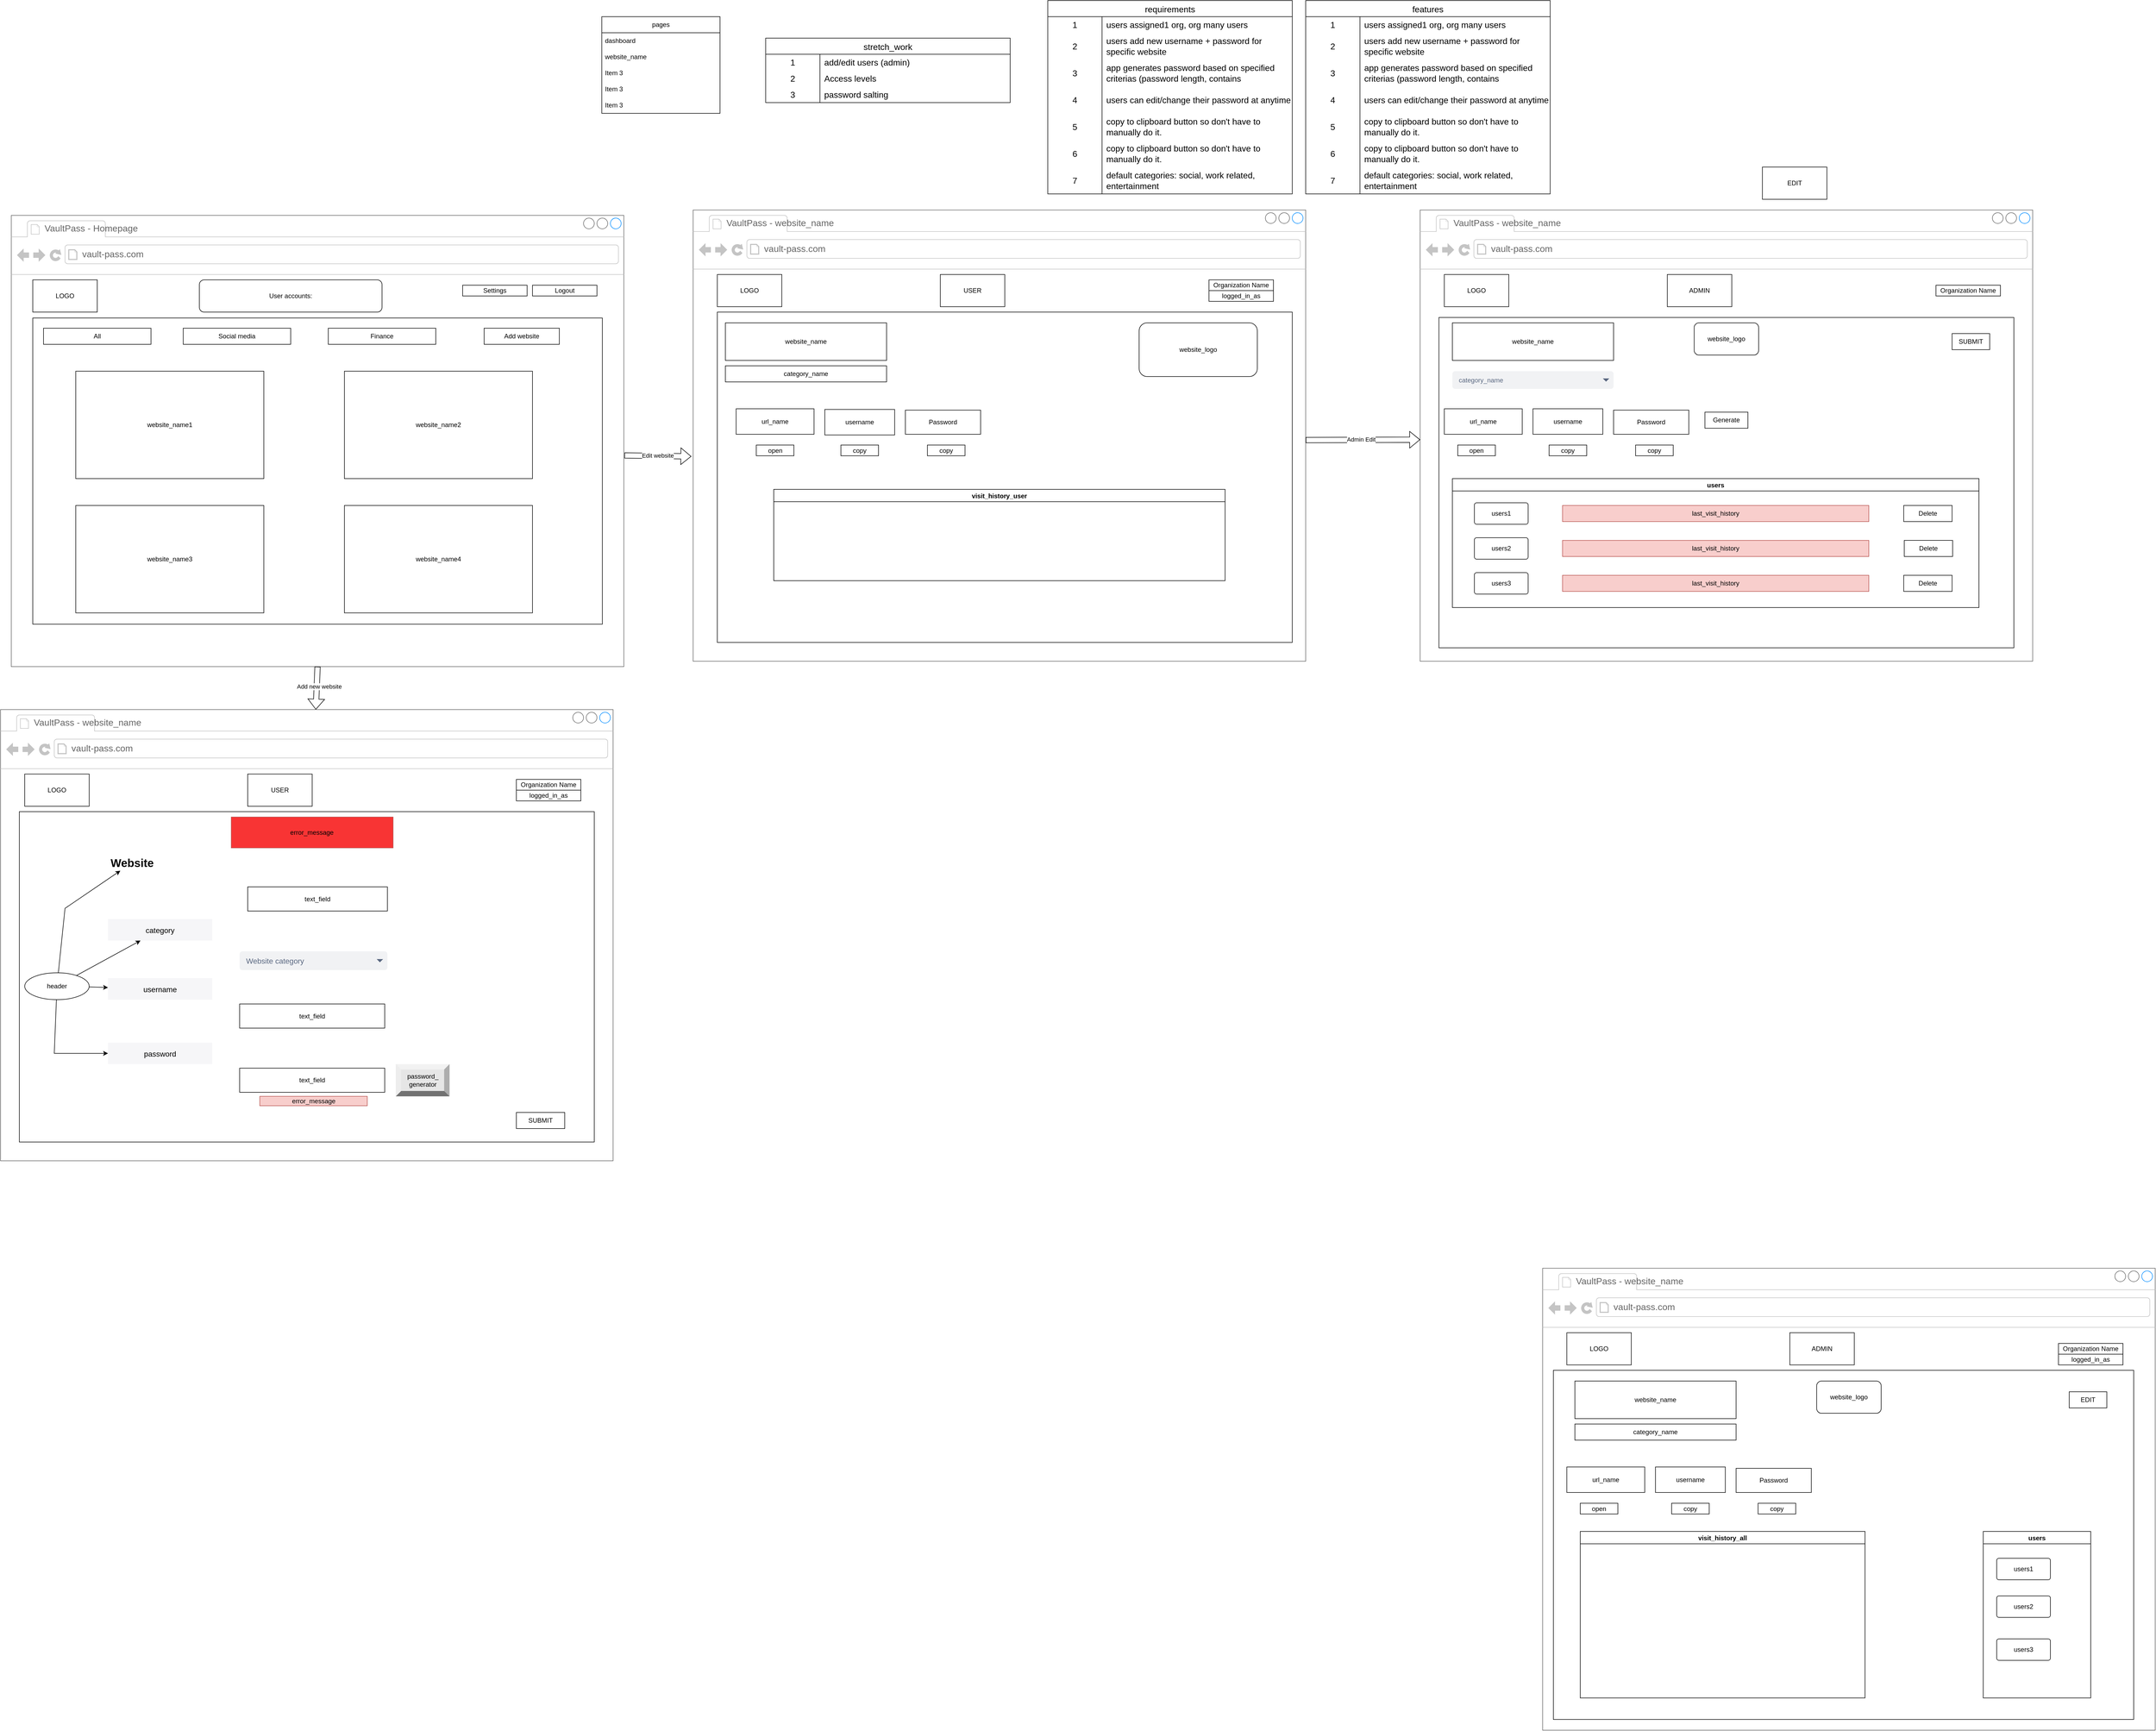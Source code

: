 <mxfile>
    <diagram id="toeuXl_iHdIRwxd6gX44" name="WIREFRAME">
        <mxGraphModel dx="4818" dy="2183" grid="1" gridSize="10" guides="1" tooltips="1" connect="1" arrows="1" fold="1" page="1" pageScale="1" pageWidth="1100" pageHeight="850" math="0" shadow="0">
            <root>
                <mxCell id="0"/>
                <mxCell id="1" parent="0"/>
                <mxCell id="eLTRoLMocodRrJ4owPcE-1" value="" style="strokeWidth=1;shadow=0;dashed=0;align=center;html=1;shape=mxgraph.mockup.containers.browserWindow;rSize=0;strokeColor=#666666;strokeColor2=#008cff;strokeColor3=#c4c4c4;mainText=,;recursiveResize=0;" parent="1" vertex="1">
                    <mxGeometry x="-800" y="490" width="1140" height="840" as="geometry"/>
                </mxCell>
                <mxCell id="eLTRoLMocodRrJ4owPcE-2" value="&lt;div&gt;VaultPass - Homepage&lt;br&gt;&lt;/div&gt;" style="strokeWidth=1;shadow=0;dashed=0;align=center;html=1;shape=mxgraph.mockup.containers.anchor;fontSize=17;fontColor=#666666;align=left;whiteSpace=wrap;" parent="eLTRoLMocodRrJ4owPcE-1" vertex="1">
                    <mxGeometry x="60" y="12" width="240" height="26" as="geometry"/>
                </mxCell>
                <mxCell id="eLTRoLMocodRrJ4owPcE-3" value="vault-pass.com" style="strokeWidth=1;shadow=0;dashed=0;align=center;html=1;shape=mxgraph.mockup.containers.anchor;rSize=0;fontSize=17;fontColor=#666666;align=left;" parent="eLTRoLMocodRrJ4owPcE-1" vertex="1">
                    <mxGeometry x="130" y="60" width="250" height="26" as="geometry"/>
                </mxCell>
                <mxCell id="eLTRoLMocodRrJ4owPcE-4" value="" style="rounded=0;whiteSpace=wrap;html=1;" parent="eLTRoLMocodRrJ4owPcE-1" vertex="1">
                    <mxGeometry x="40" y="191" width="1060" height="570" as="geometry"/>
                </mxCell>
                <mxCell id="eLTRoLMocodRrJ4owPcE-5" value="All" style="rounded=0;whiteSpace=wrap;html=1;" parent="eLTRoLMocodRrJ4owPcE-1" vertex="1">
                    <mxGeometry x="60" y="210" width="200" height="30" as="geometry"/>
                </mxCell>
                <mxCell id="eLTRoLMocodRrJ4owPcE-6" value="website_name1" style="rounded=0;whiteSpace=wrap;html=1;" parent="eLTRoLMocodRrJ4owPcE-1" vertex="1">
                    <mxGeometry x="120" y="290" width="350" height="200" as="geometry"/>
                </mxCell>
                <mxCell id="eLTRoLMocodRrJ4owPcE-7" value="Settings" style="rounded=0;whiteSpace=wrap;html=1;" parent="eLTRoLMocodRrJ4owPcE-1" vertex="1">
                    <mxGeometry x="840" y="130" width="120" height="20" as="geometry"/>
                </mxCell>
                <mxCell id="eLTRoLMocodRrJ4owPcE-8" value="Logout" style="rounded=0;whiteSpace=wrap;html=1;" parent="eLTRoLMocodRrJ4owPcE-1" vertex="1">
                    <mxGeometry x="970" y="130" width="120" height="20" as="geometry"/>
                </mxCell>
                <mxCell id="eLTRoLMocodRrJ4owPcE-9" value="LOGO" style="rounded=0;whiteSpace=wrap;html=1;" parent="eLTRoLMocodRrJ4owPcE-1" vertex="1">
                    <mxGeometry x="40" y="120" width="120" height="60" as="geometry"/>
                </mxCell>
                <mxCell id="eLTRoLMocodRrJ4owPcE-10" value="&lt;div&gt;Social media&lt;/div&gt;" style="rounded=0;whiteSpace=wrap;html=1;" parent="eLTRoLMocodRrJ4owPcE-1" vertex="1">
                    <mxGeometry x="320" y="210" width="200" height="30" as="geometry"/>
                </mxCell>
                <mxCell id="eLTRoLMocodRrJ4owPcE-11" value="User accounts:" style="rounded=1;whiteSpace=wrap;html=1;" parent="eLTRoLMocodRrJ4owPcE-1" vertex="1">
                    <mxGeometry x="350" y="120" width="340" height="60" as="geometry"/>
                </mxCell>
                <mxCell id="eLTRoLMocodRrJ4owPcE-12" value="Finance" style="rounded=0;whiteSpace=wrap;html=1;" parent="eLTRoLMocodRrJ4owPcE-1" vertex="1">
                    <mxGeometry x="590" y="210" width="200" height="30" as="geometry"/>
                </mxCell>
                <mxCell id="eLTRoLMocodRrJ4owPcE-13" value="Add website" style="rounded=0;whiteSpace=wrap;html=1;" parent="eLTRoLMocodRrJ4owPcE-1" vertex="1">
                    <mxGeometry x="880" y="210" width="140" height="30" as="geometry"/>
                </mxCell>
                <mxCell id="eLTRoLMocodRrJ4owPcE-14" value="" style="shape=flexArrow;endArrow=classic;html=1;rounded=0;" parent="eLTRoLMocodRrJ4owPcE-1" target="eLTRoLMocodRrJ4owPcE-111" edge="1">
                    <mxGeometry width="50" height="50" relative="1" as="geometry">
                        <mxPoint x="570" y="840" as="sourcePoint"/>
                        <mxPoint x="620" y="790" as="targetPoint"/>
                    </mxGeometry>
                </mxCell>
                <mxCell id="eLTRoLMocodRrJ4owPcE-15" value="Add new website" style="edgeLabel;html=1;align=center;verticalAlign=middle;resizable=0;points=[];" parent="eLTRoLMocodRrJ4owPcE-14" vertex="1" connectable="0">
                    <mxGeometry x="-0.085" y="4" relative="1" as="geometry">
                        <mxPoint as="offset"/>
                    </mxGeometry>
                </mxCell>
                <mxCell id="eLTRoLMocodRrJ4owPcE-16" value="website_name2" style="rounded=0;whiteSpace=wrap;html=1;" parent="eLTRoLMocodRrJ4owPcE-1" vertex="1">
                    <mxGeometry x="620" y="290" width="350" height="200" as="geometry"/>
                </mxCell>
                <mxCell id="eLTRoLMocodRrJ4owPcE-17" value="website_name4" style="rounded=0;whiteSpace=wrap;html=1;" parent="eLTRoLMocodRrJ4owPcE-1" vertex="1">
                    <mxGeometry x="620" y="540" width="350" height="200" as="geometry"/>
                </mxCell>
                <mxCell id="eLTRoLMocodRrJ4owPcE-18" value="website_name3" style="rounded=0;whiteSpace=wrap;html=1;" parent="eLTRoLMocodRrJ4owPcE-1" vertex="1">
                    <mxGeometry x="120" y="540" width="350" height="200" as="geometry"/>
                </mxCell>
                <mxCell id="eLTRoLMocodRrJ4owPcE-19" value="pages" style="swimlane;fontStyle=0;childLayout=stackLayout;horizontal=1;startSize=30;horizontalStack=0;resizeParent=1;resizeParentMax=0;resizeLast=0;collapsible=1;marginBottom=0;whiteSpace=wrap;html=1;" parent="1" vertex="1">
                    <mxGeometry x="299" y="120" width="220" height="180" as="geometry"/>
                </mxCell>
                <mxCell id="eLTRoLMocodRrJ4owPcE-20" value="dashboard" style="text;strokeColor=none;fillColor=none;align=left;verticalAlign=middle;spacingLeft=4;spacingRight=4;overflow=hidden;points=[[0,0.5],[1,0.5]];portConstraint=eastwest;rotatable=0;whiteSpace=wrap;html=1;" parent="eLTRoLMocodRrJ4owPcE-19" vertex="1">
                    <mxGeometry y="30" width="220" height="30" as="geometry"/>
                </mxCell>
                <mxCell id="eLTRoLMocodRrJ4owPcE-21" value="website_name" style="text;strokeColor=none;fillColor=none;align=left;verticalAlign=middle;spacingLeft=4;spacingRight=4;overflow=hidden;points=[[0,0.5],[1,0.5]];portConstraint=eastwest;rotatable=0;whiteSpace=wrap;html=1;" parent="eLTRoLMocodRrJ4owPcE-19" vertex="1">
                    <mxGeometry y="60" width="220" height="30" as="geometry"/>
                </mxCell>
                <mxCell id="eLTRoLMocodRrJ4owPcE-22" value="Item 3" style="text;strokeColor=none;fillColor=none;align=left;verticalAlign=middle;spacingLeft=4;spacingRight=4;overflow=hidden;points=[[0,0.5],[1,0.5]];portConstraint=eastwest;rotatable=0;whiteSpace=wrap;html=1;" parent="eLTRoLMocodRrJ4owPcE-19" vertex="1">
                    <mxGeometry y="90" width="220" height="30" as="geometry"/>
                </mxCell>
                <mxCell id="eLTRoLMocodRrJ4owPcE-23" value="Item 3" style="text;strokeColor=none;fillColor=none;align=left;verticalAlign=middle;spacingLeft=4;spacingRight=4;overflow=hidden;points=[[0,0.5],[1,0.5]];portConstraint=eastwest;rotatable=0;whiteSpace=wrap;html=1;" parent="eLTRoLMocodRrJ4owPcE-19" vertex="1">
                    <mxGeometry y="120" width="220" height="30" as="geometry"/>
                </mxCell>
                <mxCell id="eLTRoLMocodRrJ4owPcE-24" value="Item 3" style="text;strokeColor=none;fillColor=none;align=left;verticalAlign=middle;spacingLeft=4;spacingRight=4;overflow=hidden;points=[[0,0.5],[1,0.5]];portConstraint=eastwest;rotatable=0;whiteSpace=wrap;html=1;" parent="eLTRoLMocodRrJ4owPcE-19" vertex="1">
                    <mxGeometry y="150" width="220" height="30" as="geometry"/>
                </mxCell>
                <mxCell id="eLTRoLMocodRrJ4owPcE-26" value="" style="shape=flexArrow;endArrow=classic;html=1;rounded=0;entryX=-0.003;entryY=0.546;entryDx=0;entryDy=0;entryPerimeter=0;exitX=1.001;exitY=0.532;exitDx=0;exitDy=0;exitPerimeter=0;" parent="1" source="eLTRoLMocodRrJ4owPcE-1" target="eLTRoLMocodRrJ4owPcE-28" edge="1">
                    <mxGeometry width="50" height="50" relative="1" as="geometry">
                        <mxPoint x="289" y="940" as="sourcePoint"/>
                        <mxPoint x="465.58" y="954.72" as="targetPoint"/>
                    </mxGeometry>
                </mxCell>
                <mxCell id="eLTRoLMocodRrJ4owPcE-27" value="Edit website" style="edgeLabel;html=1;align=center;verticalAlign=middle;resizable=0;points=[];" parent="eLTRoLMocodRrJ4owPcE-26" connectable="0" vertex="1">
                    <mxGeometry x="-0.011" y="1" relative="1" as="geometry">
                        <mxPoint as="offset"/>
                    </mxGeometry>
                </mxCell>
                <mxCell id="eLTRoLMocodRrJ4owPcE-28" value="" style="strokeWidth=1;shadow=0;dashed=0;align=center;html=1;shape=mxgraph.mockup.containers.browserWindow;rSize=0;strokeColor=#666666;strokeColor2=#008cff;strokeColor3=#c4c4c4;mainText=,;recursiveResize=0;" parent="1" vertex="1">
                    <mxGeometry x="469" y="480" width="1140" height="840" as="geometry"/>
                </mxCell>
                <mxCell id="eLTRoLMocodRrJ4owPcE-29" value="&lt;div&gt;VaultPass - website_name&lt;/div&gt;" style="strokeWidth=1;shadow=0;dashed=0;align=center;html=1;shape=mxgraph.mockup.containers.anchor;fontSize=17;fontColor=#666666;align=left;whiteSpace=wrap;" parent="eLTRoLMocodRrJ4owPcE-28" vertex="1">
                    <mxGeometry x="60" y="12" width="240" height="26" as="geometry"/>
                </mxCell>
                <mxCell id="eLTRoLMocodRrJ4owPcE-30" value="vault-pass.com" style="strokeWidth=1;shadow=0;dashed=0;align=center;html=1;shape=mxgraph.mockup.containers.anchor;rSize=0;fontSize=17;fontColor=#666666;align=left;" parent="eLTRoLMocodRrJ4owPcE-28" vertex="1">
                    <mxGeometry x="130" y="60" width="250" height="26" as="geometry"/>
                </mxCell>
                <mxCell id="eLTRoLMocodRrJ4owPcE-31" value="" style="rounded=0;whiteSpace=wrap;html=1;" parent="eLTRoLMocodRrJ4owPcE-28" vertex="1">
                    <mxGeometry x="45" y="190" width="1070" height="615" as="geometry"/>
                </mxCell>
                <mxCell id="eLTRoLMocodRrJ4owPcE-32" value="website_name" style="rounded=0;whiteSpace=wrap;html=1;" parent="eLTRoLMocodRrJ4owPcE-28" vertex="1">
                    <mxGeometry x="60" y="210" width="300" height="70" as="geometry"/>
                </mxCell>
                <mxCell id="eLTRoLMocodRrJ4owPcE-33" value="Password" style="rounded=0;whiteSpace=wrap;html=1;" parent="eLTRoLMocodRrJ4owPcE-28" vertex="1">
                    <mxGeometry x="395" y="372.5" width="140" height="45" as="geometry"/>
                </mxCell>
                <mxCell id="eLTRoLMocodRrJ4owPcE-34" value="open" style="rounded=0;whiteSpace=wrap;html=1;" parent="eLTRoLMocodRrJ4owPcE-28" vertex="1">
                    <mxGeometry x="117.5" y="437.5" width="70" height="20" as="geometry"/>
                </mxCell>
                <mxCell id="eLTRoLMocodRrJ4owPcE-35" value="copy" style="rounded=0;whiteSpace=wrap;html=1;" parent="eLTRoLMocodRrJ4owPcE-28" vertex="1">
                    <mxGeometry x="436" y="437.5" width="70" height="20" as="geometry"/>
                </mxCell>
                <mxCell id="eLTRoLMocodRrJ4owPcE-36" value="url_name" style="rounded=0;whiteSpace=wrap;html=1;" parent="eLTRoLMocodRrJ4owPcE-28" vertex="1">
                    <mxGeometry x="80" y="370" width="145" height="47.5" as="geometry"/>
                </mxCell>
                <mxCell id="eLTRoLMocodRrJ4owPcE-37" value="category_name" style="rounded=0;whiteSpace=wrap;html=1;" parent="eLTRoLMocodRrJ4owPcE-28" vertex="1">
                    <mxGeometry x="60" y="290" width="300" height="30" as="geometry"/>
                </mxCell>
                <mxCell id="eLTRoLMocodRrJ4owPcE-38" value="copy" style="rounded=0;whiteSpace=wrap;html=1;" parent="eLTRoLMocodRrJ4owPcE-28" vertex="1">
                    <mxGeometry x="275" y="437.5" width="70" height="20" as="geometry"/>
                </mxCell>
                <mxCell id="eLTRoLMocodRrJ4owPcE-39" value="Organization Name" style="rounded=0;whiteSpace=wrap;html=1;" parent="eLTRoLMocodRrJ4owPcE-28" vertex="1">
                    <mxGeometry x="960" y="130" width="120" height="20" as="geometry"/>
                </mxCell>
                <mxCell id="eLTRoLMocodRrJ4owPcE-40" value="&lt;div&gt;website_logo&lt;/div&gt;" style="rounded=1;whiteSpace=wrap;html=1;" parent="eLTRoLMocodRrJ4owPcE-28" vertex="1">
                    <mxGeometry x="830" y="210" width="220" height="100" as="geometry"/>
                </mxCell>
                <mxCell id="eLTRoLMocodRrJ4owPcE-41" value="LOGO" style="rounded=0;whiteSpace=wrap;html=1;" parent="eLTRoLMocodRrJ4owPcE-28" vertex="1">
                    <mxGeometry x="45" y="120" width="120" height="60" as="geometry"/>
                </mxCell>
                <mxCell id="eLTRoLMocodRrJ4owPcE-42" value="USER" style="rounded=0;whiteSpace=wrap;html=1;" parent="eLTRoLMocodRrJ4owPcE-28" vertex="1">
                    <mxGeometry x="460" y="120" width="120" height="60" as="geometry"/>
                </mxCell>
                <mxCell id="eLTRoLMocodRrJ4owPcE-43" value="username" style="rounded=0;whiteSpace=wrap;html=1;" parent="eLTRoLMocodRrJ4owPcE-28" vertex="1">
                    <mxGeometry x="245" y="371.25" width="130" height="47.5" as="geometry"/>
                </mxCell>
                <mxCell id="eLTRoLMocodRrJ4owPcE-44" value="visit_history_user" style="swimlane;" parent="eLTRoLMocodRrJ4owPcE-28" vertex="1">
                    <mxGeometry x="150" y="520" width="840" height="170" as="geometry"/>
                </mxCell>
                <mxCell id="eLTRoLMocodRrJ4owPcE-45" value="logged_in_as" style="rounded=0;whiteSpace=wrap;html=1;" parent="eLTRoLMocodRrJ4owPcE-28" vertex="1">
                    <mxGeometry x="960" y="150" width="120" height="20" as="geometry"/>
                </mxCell>
                <mxCell id="eLTRoLMocodRrJ4owPcE-46" value="stretch_work" style="shape=table;startSize=30;container=1;collapsible=0;childLayout=tableLayout;fixedRows=1;rowLines=0;fontStyle=0;strokeColor=default;fontSize=16;" parent="1" vertex="1">
                    <mxGeometry x="604" y="160" width="455" height="120" as="geometry"/>
                </mxCell>
                <mxCell id="eLTRoLMocodRrJ4owPcE-47" value="" style="shape=tableRow;horizontal=0;startSize=0;swimlaneHead=0;swimlaneBody=0;top=0;left=0;bottom=0;right=0;collapsible=0;dropTarget=0;fillColor=none;points=[[0,0.5],[1,0.5]];portConstraint=eastwest;strokeColor=inherit;fontSize=16;" parent="eLTRoLMocodRrJ4owPcE-46" vertex="1">
                    <mxGeometry y="30" width="455" height="30" as="geometry"/>
                </mxCell>
                <mxCell id="eLTRoLMocodRrJ4owPcE-48" value="1" style="shape=partialRectangle;html=1;whiteSpace=wrap;connectable=0;fillColor=none;top=0;left=0;bottom=0;right=0;overflow=hidden;pointerEvents=1;strokeColor=inherit;fontSize=16;" parent="eLTRoLMocodRrJ4owPcE-47" vertex="1">
                    <mxGeometry width="101" height="30" as="geometry">
                        <mxRectangle width="101" height="30" as="alternateBounds"/>
                    </mxGeometry>
                </mxCell>
                <mxCell id="eLTRoLMocodRrJ4owPcE-49" value="add/edit users (admin)" style="shape=partialRectangle;html=1;whiteSpace=wrap;connectable=0;fillColor=none;top=0;left=0;bottom=0;right=0;align=left;spacingLeft=6;overflow=hidden;strokeColor=inherit;fontSize=16;" parent="eLTRoLMocodRrJ4owPcE-47" vertex="1">
                    <mxGeometry x="101" width="354" height="30" as="geometry">
                        <mxRectangle width="354" height="30" as="alternateBounds"/>
                    </mxGeometry>
                </mxCell>
                <mxCell id="eLTRoLMocodRrJ4owPcE-50" value="" style="shape=tableRow;horizontal=0;startSize=0;swimlaneHead=0;swimlaneBody=0;top=0;left=0;bottom=0;right=0;collapsible=0;dropTarget=0;fillColor=none;points=[[0,0.5],[1,0.5]];portConstraint=eastwest;strokeColor=inherit;fontSize=16;" parent="eLTRoLMocodRrJ4owPcE-46" vertex="1">
                    <mxGeometry y="60" width="455" height="30" as="geometry"/>
                </mxCell>
                <mxCell id="eLTRoLMocodRrJ4owPcE-51" value="2" style="shape=partialRectangle;html=1;whiteSpace=wrap;connectable=0;fillColor=none;top=0;left=0;bottom=0;right=0;overflow=hidden;strokeColor=inherit;fontSize=16;" parent="eLTRoLMocodRrJ4owPcE-50" vertex="1">
                    <mxGeometry width="101" height="30" as="geometry">
                        <mxRectangle width="101" height="30" as="alternateBounds"/>
                    </mxGeometry>
                </mxCell>
                <mxCell id="eLTRoLMocodRrJ4owPcE-52" value="Access levels" style="shape=partialRectangle;html=1;whiteSpace=wrap;connectable=0;fillColor=none;top=0;left=0;bottom=0;right=0;align=left;spacingLeft=6;overflow=hidden;strokeColor=inherit;fontSize=16;" parent="eLTRoLMocodRrJ4owPcE-50" vertex="1">
                    <mxGeometry x="101" width="354" height="30" as="geometry">
                        <mxRectangle width="354" height="30" as="alternateBounds"/>
                    </mxGeometry>
                </mxCell>
                <mxCell id="eLTRoLMocodRrJ4owPcE-53" value="" style="shape=tableRow;horizontal=0;startSize=0;swimlaneHead=0;swimlaneBody=0;top=0;left=0;bottom=0;right=0;collapsible=0;dropTarget=0;fillColor=none;points=[[0,0.5],[1,0.5]];portConstraint=eastwest;strokeColor=inherit;fontSize=16;" parent="eLTRoLMocodRrJ4owPcE-46" vertex="1">
                    <mxGeometry y="90" width="455" height="30" as="geometry"/>
                </mxCell>
                <mxCell id="eLTRoLMocodRrJ4owPcE-54" value="3" style="shape=partialRectangle;html=1;whiteSpace=wrap;connectable=0;fillColor=none;top=0;left=0;bottom=0;right=0;overflow=hidden;strokeColor=inherit;fontSize=16;" parent="eLTRoLMocodRrJ4owPcE-53" vertex="1">
                    <mxGeometry width="101" height="30" as="geometry">
                        <mxRectangle width="101" height="30" as="alternateBounds"/>
                    </mxGeometry>
                </mxCell>
                <mxCell id="eLTRoLMocodRrJ4owPcE-55" value="password salting" style="shape=partialRectangle;html=1;whiteSpace=wrap;connectable=0;fillColor=none;top=0;left=0;bottom=0;right=0;align=left;spacingLeft=6;overflow=hidden;strokeColor=inherit;fontSize=16;" parent="eLTRoLMocodRrJ4owPcE-53" vertex="1">
                    <mxGeometry x="101" width="354" height="30" as="geometry">
                        <mxRectangle width="354" height="30" as="alternateBounds"/>
                    </mxGeometry>
                </mxCell>
                <mxCell id="eLTRoLMocodRrJ4owPcE-56" value="requirements" style="shape=table;startSize=30;container=1;collapsible=0;childLayout=tableLayout;fixedRows=1;rowLines=0;fontStyle=0;strokeColor=default;fontSize=16;" parent="1" vertex="1">
                    <mxGeometry x="1129" y="90" width="455" height="360" as="geometry"/>
                </mxCell>
                <mxCell id="eLTRoLMocodRrJ4owPcE-57" value="" style="shape=tableRow;horizontal=0;startSize=0;swimlaneHead=0;swimlaneBody=0;top=0;left=0;bottom=0;right=0;collapsible=0;dropTarget=0;fillColor=none;points=[[0,0.5],[1,0.5]];portConstraint=eastwest;strokeColor=inherit;fontSize=16;" parent="eLTRoLMocodRrJ4owPcE-56" vertex="1">
                    <mxGeometry y="30" width="455" height="30" as="geometry"/>
                </mxCell>
                <mxCell id="eLTRoLMocodRrJ4owPcE-58" value="1" style="shape=partialRectangle;html=1;whiteSpace=wrap;connectable=0;fillColor=none;top=0;left=0;bottom=0;right=0;overflow=hidden;pointerEvents=1;strokeColor=inherit;fontSize=16;" parent="eLTRoLMocodRrJ4owPcE-57" vertex="1">
                    <mxGeometry width="101" height="30" as="geometry">
                        <mxRectangle width="101" height="30" as="alternateBounds"/>
                    </mxGeometry>
                </mxCell>
                <mxCell id="eLTRoLMocodRrJ4owPcE-59" value="users assigned1 org, org many users" style="shape=partialRectangle;html=1;whiteSpace=wrap;connectable=0;fillColor=none;top=0;left=0;bottom=0;right=0;align=left;spacingLeft=6;overflow=hidden;strokeColor=inherit;fontSize=16;" parent="eLTRoLMocodRrJ4owPcE-57" vertex="1">
                    <mxGeometry x="101" width="354" height="30" as="geometry">
                        <mxRectangle width="354" height="30" as="alternateBounds"/>
                    </mxGeometry>
                </mxCell>
                <mxCell id="eLTRoLMocodRrJ4owPcE-60" value="" style="shape=tableRow;horizontal=0;startSize=0;swimlaneHead=0;swimlaneBody=0;top=0;left=0;bottom=0;right=0;collapsible=0;dropTarget=0;fillColor=none;points=[[0,0.5],[1,0.5]];portConstraint=eastwest;strokeColor=inherit;fontSize=16;" parent="eLTRoLMocodRrJ4owPcE-56" vertex="1">
                    <mxGeometry y="60" width="455" height="50" as="geometry"/>
                </mxCell>
                <mxCell id="eLTRoLMocodRrJ4owPcE-61" value="2" style="shape=partialRectangle;html=1;whiteSpace=wrap;connectable=0;fillColor=none;top=0;left=0;bottom=0;right=0;overflow=hidden;strokeColor=inherit;fontSize=16;" parent="eLTRoLMocodRrJ4owPcE-60" vertex="1">
                    <mxGeometry width="101" height="50" as="geometry">
                        <mxRectangle width="101" height="50" as="alternateBounds"/>
                    </mxGeometry>
                </mxCell>
                <mxCell id="eLTRoLMocodRrJ4owPcE-62" value="&lt;div&gt;users add new username + password for specific website&lt;/div&gt;" style="shape=partialRectangle;html=1;whiteSpace=wrap;connectable=0;fillColor=none;top=0;left=0;bottom=0;right=0;align=left;spacingLeft=6;overflow=hidden;strokeColor=inherit;fontSize=16;" parent="eLTRoLMocodRrJ4owPcE-60" vertex="1">
                    <mxGeometry x="101" width="354" height="50" as="geometry">
                        <mxRectangle width="354" height="50" as="alternateBounds"/>
                    </mxGeometry>
                </mxCell>
                <mxCell id="eLTRoLMocodRrJ4owPcE-63" value="" style="shape=tableRow;horizontal=0;startSize=0;swimlaneHead=0;swimlaneBody=0;top=0;left=0;bottom=0;right=0;collapsible=0;dropTarget=0;fillColor=none;points=[[0,0.5],[1,0.5]];portConstraint=eastwest;strokeColor=inherit;fontSize=16;" parent="eLTRoLMocodRrJ4owPcE-56" vertex="1">
                    <mxGeometry y="110" width="455" height="50" as="geometry"/>
                </mxCell>
                <mxCell id="eLTRoLMocodRrJ4owPcE-64" value="3" style="shape=partialRectangle;html=1;whiteSpace=wrap;connectable=0;fillColor=none;top=0;left=0;bottom=0;right=0;overflow=hidden;strokeColor=inherit;fontSize=16;" parent="eLTRoLMocodRrJ4owPcE-63" vertex="1">
                    <mxGeometry width="101" height="50" as="geometry">
                        <mxRectangle width="101" height="50" as="alternateBounds"/>
                    </mxGeometry>
                </mxCell>
                <mxCell id="eLTRoLMocodRrJ4owPcE-65" value="app generates password based on specified criterias (password length, contains" style="shape=partialRectangle;html=1;whiteSpace=wrap;connectable=0;fillColor=none;top=0;left=0;bottom=0;right=0;align=left;spacingLeft=6;overflow=hidden;strokeColor=inherit;fontSize=16;" parent="eLTRoLMocodRrJ4owPcE-63" vertex="1">
                    <mxGeometry x="101" width="354" height="50" as="geometry">
                        <mxRectangle width="354" height="50" as="alternateBounds"/>
                    </mxGeometry>
                </mxCell>
                <mxCell id="eLTRoLMocodRrJ4owPcE-66" value="" style="shape=tableRow;horizontal=0;startSize=0;swimlaneHead=0;swimlaneBody=0;top=0;left=0;bottom=0;right=0;collapsible=0;dropTarget=0;fillColor=none;points=[[0,0.5],[1,0.5]];portConstraint=eastwest;strokeColor=inherit;fontSize=16;" parent="eLTRoLMocodRrJ4owPcE-56" vertex="1">
                    <mxGeometry y="160" width="455" height="50" as="geometry"/>
                </mxCell>
                <mxCell id="eLTRoLMocodRrJ4owPcE-67" value="4" style="shape=partialRectangle;html=1;whiteSpace=wrap;connectable=0;fillColor=none;top=0;left=0;bottom=0;right=0;overflow=hidden;strokeColor=inherit;fontSize=16;" parent="eLTRoLMocodRrJ4owPcE-66" vertex="1">
                    <mxGeometry width="101" height="50" as="geometry">
                        <mxRectangle width="101" height="50" as="alternateBounds"/>
                    </mxGeometry>
                </mxCell>
                <mxCell id="eLTRoLMocodRrJ4owPcE-68" value="users can edit/change their password at anytime" style="shape=partialRectangle;html=1;whiteSpace=wrap;connectable=0;fillColor=none;top=0;left=0;bottom=0;right=0;align=left;spacingLeft=6;overflow=hidden;strokeColor=inherit;fontSize=16;" parent="eLTRoLMocodRrJ4owPcE-66" vertex="1">
                    <mxGeometry x="101" width="354" height="50" as="geometry">
                        <mxRectangle width="354" height="50" as="alternateBounds"/>
                    </mxGeometry>
                </mxCell>
                <mxCell id="eLTRoLMocodRrJ4owPcE-69" value="" style="shape=tableRow;horizontal=0;startSize=0;swimlaneHead=0;swimlaneBody=0;top=0;left=0;bottom=0;right=0;collapsible=0;dropTarget=0;fillColor=none;points=[[0,0.5],[1,0.5]];portConstraint=eastwest;strokeColor=inherit;fontSize=16;" parent="eLTRoLMocodRrJ4owPcE-56" vertex="1">
                    <mxGeometry y="210" width="455" height="50" as="geometry"/>
                </mxCell>
                <mxCell id="eLTRoLMocodRrJ4owPcE-70" value="5" style="shape=partialRectangle;html=1;whiteSpace=wrap;connectable=0;fillColor=none;top=0;left=0;bottom=0;right=0;overflow=hidden;strokeColor=inherit;fontSize=16;" parent="eLTRoLMocodRrJ4owPcE-69" vertex="1">
                    <mxGeometry width="101" height="50" as="geometry">
                        <mxRectangle width="101" height="50" as="alternateBounds"/>
                    </mxGeometry>
                </mxCell>
                <mxCell id="eLTRoLMocodRrJ4owPcE-71" value="copy to clipboard button so don't have to manually do it." style="shape=partialRectangle;html=1;whiteSpace=wrap;connectable=0;fillColor=none;top=0;left=0;bottom=0;right=0;align=left;spacingLeft=6;overflow=hidden;strokeColor=inherit;fontSize=16;" parent="eLTRoLMocodRrJ4owPcE-69" vertex="1">
                    <mxGeometry x="101" width="354" height="50" as="geometry">
                        <mxRectangle width="354" height="50" as="alternateBounds"/>
                    </mxGeometry>
                </mxCell>
                <mxCell id="eLTRoLMocodRrJ4owPcE-72" value="" style="shape=tableRow;horizontal=0;startSize=0;swimlaneHead=0;swimlaneBody=0;top=0;left=0;bottom=0;right=0;collapsible=0;dropTarget=0;fillColor=none;points=[[0,0.5],[1,0.5]];portConstraint=eastwest;strokeColor=inherit;fontSize=16;" parent="eLTRoLMocodRrJ4owPcE-56" vertex="1">
                    <mxGeometry y="260" width="455" height="50" as="geometry"/>
                </mxCell>
                <mxCell id="eLTRoLMocodRrJ4owPcE-73" value="6" style="shape=partialRectangle;html=1;whiteSpace=wrap;connectable=0;fillColor=none;top=0;left=0;bottom=0;right=0;overflow=hidden;strokeColor=inherit;fontSize=16;" parent="eLTRoLMocodRrJ4owPcE-72" vertex="1">
                    <mxGeometry width="101" height="50" as="geometry">
                        <mxRectangle width="101" height="50" as="alternateBounds"/>
                    </mxGeometry>
                </mxCell>
                <mxCell id="eLTRoLMocodRrJ4owPcE-74" value="copy to clipboard button so don't have to manually do it." style="shape=partialRectangle;html=1;whiteSpace=wrap;connectable=0;fillColor=none;top=0;left=0;bottom=0;right=0;align=left;spacingLeft=6;overflow=hidden;strokeColor=inherit;fontSize=16;" parent="eLTRoLMocodRrJ4owPcE-72" vertex="1">
                    <mxGeometry x="101" width="354" height="50" as="geometry">
                        <mxRectangle width="354" height="50" as="alternateBounds"/>
                    </mxGeometry>
                </mxCell>
                <mxCell id="eLTRoLMocodRrJ4owPcE-75" value="" style="shape=tableRow;horizontal=0;startSize=0;swimlaneHead=0;swimlaneBody=0;top=0;left=0;bottom=0;right=0;collapsible=0;dropTarget=0;fillColor=none;points=[[0,0.5],[1,0.5]];portConstraint=eastwest;strokeColor=inherit;fontSize=16;" parent="eLTRoLMocodRrJ4owPcE-56" vertex="1">
                    <mxGeometry y="310" width="455" height="50" as="geometry"/>
                </mxCell>
                <mxCell id="eLTRoLMocodRrJ4owPcE-76" value="7" style="shape=partialRectangle;html=1;whiteSpace=wrap;connectable=0;fillColor=none;top=0;left=0;bottom=0;right=0;overflow=hidden;strokeColor=inherit;fontSize=16;" parent="eLTRoLMocodRrJ4owPcE-75" vertex="1">
                    <mxGeometry width="101" height="50" as="geometry">
                        <mxRectangle width="101" height="50" as="alternateBounds"/>
                    </mxGeometry>
                </mxCell>
                <mxCell id="eLTRoLMocodRrJ4owPcE-77" value="default categories: social, work related, entertainment" style="shape=partialRectangle;html=1;whiteSpace=wrap;connectable=0;fillColor=none;top=0;left=0;bottom=0;right=0;align=left;spacingLeft=6;overflow=hidden;strokeColor=inherit;fontSize=16;" parent="eLTRoLMocodRrJ4owPcE-75" vertex="1">
                    <mxGeometry x="101" width="354" height="50" as="geometry">
                        <mxRectangle width="354" height="50" as="alternateBounds"/>
                    </mxGeometry>
                </mxCell>
                <mxCell id="eLTRoLMocodRrJ4owPcE-78" value="Container" style="swimlane;" parent="1" vertex="1">
                    <mxGeometry x="2199" y="770" width="760" height="530" as="geometry"/>
                </mxCell>
                <mxCell id="eLTRoLMocodRrJ4owPcE-79" value="" style="strokeWidth=1;shadow=0;dashed=0;align=center;html=1;shape=mxgraph.mockup.containers.browserWindow;rSize=0;strokeColor=#666666;strokeColor2=#008cff;strokeColor3=#c4c4c4;mainText=,;recursiveResize=0;" parent="1" vertex="1">
                    <mxGeometry x="1822" y="480" width="1140" height="840" as="geometry"/>
                </mxCell>
                <mxCell id="eLTRoLMocodRrJ4owPcE-80" value="&lt;div&gt;VaultPass - website_name&lt;/div&gt;" style="strokeWidth=1;shadow=0;dashed=0;align=center;html=1;shape=mxgraph.mockup.containers.anchor;fontSize=17;fontColor=#666666;align=left;whiteSpace=wrap;" parent="eLTRoLMocodRrJ4owPcE-79" vertex="1">
                    <mxGeometry x="60" y="12" width="240" height="26" as="geometry"/>
                </mxCell>
                <mxCell id="eLTRoLMocodRrJ4owPcE-81" value="vault-pass.com" style="strokeWidth=1;shadow=0;dashed=0;align=center;html=1;shape=mxgraph.mockup.containers.anchor;rSize=0;fontSize=17;fontColor=#666666;align=left;" parent="eLTRoLMocodRrJ4owPcE-79" vertex="1">
                    <mxGeometry x="130" y="60" width="250" height="26" as="geometry"/>
                </mxCell>
                <mxCell id="eLTRoLMocodRrJ4owPcE-82" value="" style="rounded=0;whiteSpace=wrap;html=1;" parent="eLTRoLMocodRrJ4owPcE-79" vertex="1">
                    <mxGeometry x="35" y="200" width="1070" height="615" as="geometry"/>
                </mxCell>
                <mxCell id="eLTRoLMocodRrJ4owPcE-83" value="website_name" style="rounded=0;whiteSpace=wrap;html=1;" parent="eLTRoLMocodRrJ4owPcE-79" vertex="1">
                    <mxGeometry x="60" y="210" width="300" height="70" as="geometry"/>
                </mxCell>
                <mxCell id="eLTRoLMocodRrJ4owPcE-84" value="username" style="rounded=0;whiteSpace=wrap;html=1;" parent="eLTRoLMocodRrJ4owPcE-79" vertex="1">
                    <mxGeometry x="210" y="370" width="130" height="47.5" as="geometry"/>
                </mxCell>
                <mxCell id="eLTRoLMocodRrJ4owPcE-85" value="Password" style="rounded=0;whiteSpace=wrap;html=1;" parent="eLTRoLMocodRrJ4owPcE-79" vertex="1">
                    <mxGeometry x="360" y="372.5" width="140" height="45" as="geometry"/>
                </mxCell>
                <mxCell id="eLTRoLMocodRrJ4owPcE-86" value="open" style="rounded=0;whiteSpace=wrap;html=1;" parent="eLTRoLMocodRrJ4owPcE-79" vertex="1">
                    <mxGeometry x="70" y="437.5" width="70" height="20" as="geometry"/>
                </mxCell>
                <mxCell id="eLTRoLMocodRrJ4owPcE-87" value="copy" style="rounded=0;whiteSpace=wrap;html=1;" parent="eLTRoLMocodRrJ4owPcE-79" vertex="1">
                    <mxGeometry x="401" y="437.5" width="70" height="20" as="geometry"/>
                </mxCell>
                <mxCell id="eLTRoLMocodRrJ4owPcE-88" value="url_name" style="rounded=0;whiteSpace=wrap;html=1;" parent="eLTRoLMocodRrJ4owPcE-79" vertex="1">
                    <mxGeometry x="45" y="370" width="145" height="47.5" as="geometry"/>
                </mxCell>
                <mxCell id="eLTRoLMocodRrJ4owPcE-89" value="SUBMIT" style="rounded=0;whiteSpace=wrap;html=1;" parent="eLTRoLMocodRrJ4owPcE-79" vertex="1">
                    <mxGeometry x="990" y="230" width="70" height="30" as="geometry"/>
                </mxCell>
                <mxCell id="eLTRoLMocodRrJ4owPcE-90" value="Generate" style="rounded=0;whiteSpace=wrap;html=1;" parent="eLTRoLMocodRrJ4owPcE-79" vertex="1">
                    <mxGeometry x="530" y="376.25" width="80" height="30" as="geometry"/>
                </mxCell>
                <mxCell id="eLTRoLMocodRrJ4owPcE-91" value="copy" style="rounded=0;whiteSpace=wrap;html=1;" parent="eLTRoLMocodRrJ4owPcE-79" vertex="1">
                    <mxGeometry x="240" y="437.5" width="70" height="20" as="geometry"/>
                </mxCell>
                <mxCell id="eLTRoLMocodRrJ4owPcE-92" value="Organization Name" style="rounded=0;whiteSpace=wrap;html=1;" parent="eLTRoLMocodRrJ4owPcE-79" vertex="1">
                    <mxGeometry x="960" y="140" width="120" height="20" as="geometry"/>
                </mxCell>
                <mxCell id="eLTRoLMocodRrJ4owPcE-93" value="&lt;div&gt;website_logo&lt;/div&gt;" style="rounded=1;whiteSpace=wrap;html=1;" parent="eLTRoLMocodRrJ4owPcE-79" vertex="1">
                    <mxGeometry x="510" y="210" width="120" height="60" as="geometry"/>
                </mxCell>
                <mxCell id="eLTRoLMocodRrJ4owPcE-94" value="users" style="swimlane;" parent="eLTRoLMocodRrJ4owPcE-79" vertex="1">
                    <mxGeometry x="60" y="500" width="980" height="240" as="geometry"/>
                </mxCell>
                <mxCell id="eLTRoLMocodRrJ4owPcE-95" value="Delete" style="rounded=0;whiteSpace=wrap;html=1;" parent="eLTRoLMocodRrJ4owPcE-94" vertex="1">
                    <mxGeometry x="841" y="115" width="90" height="30" as="geometry"/>
                </mxCell>
                <mxCell id="eLTRoLMocodRrJ4owPcE-96" value="last_visit_history" style="rounded=0;whiteSpace=wrap;html=1;fillColor=#f8cecc;strokeColor=#b85450;" parent="eLTRoLMocodRrJ4owPcE-94" vertex="1">
                    <mxGeometry x="205" y="180" width="570" height="30" as="geometry"/>
                </mxCell>
                <mxCell id="eLTRoLMocodRrJ4owPcE-97" value="last_visit_history" style="rounded=0;whiteSpace=wrap;html=1;fillColor=#f8cecc;strokeColor=#b85450;" parent="eLTRoLMocodRrJ4owPcE-94" vertex="1">
                    <mxGeometry x="205" y="115" width="570" height="30" as="geometry"/>
                </mxCell>
                <mxCell id="eLTRoLMocodRrJ4owPcE-98" value="users3" style="rounded=1;arcSize=10;whiteSpace=wrap;html=1;align=center;" parent="eLTRoLMocodRrJ4owPcE-94" vertex="1">
                    <mxGeometry x="41" y="175" width="100" height="40" as="geometry"/>
                </mxCell>
                <mxCell id="eLTRoLMocodRrJ4owPcE-99" value="LOGO" style="rounded=0;whiteSpace=wrap;html=1;" parent="eLTRoLMocodRrJ4owPcE-79" vertex="1">
                    <mxGeometry x="45" y="120" width="120" height="60" as="geometry"/>
                </mxCell>
                <mxCell id="eLTRoLMocodRrJ4owPcE-100" value="ADMIN" style="rounded=0;whiteSpace=wrap;html=1;" parent="eLTRoLMocodRrJ4owPcE-79" vertex="1">
                    <mxGeometry x="460" y="120" width="120" height="60" as="geometry"/>
                </mxCell>
                <mxCell id="eLTRoLMocodRrJ4owPcE-101" value="category_name" style="rounded=1;fillColor=#F1F2F4;strokeColor=none;html=1;whiteSpace=wrap;fontColor=#596780;align=left;fontSize=12;spacingLeft=10;sketch=0;" parent="eLTRoLMocodRrJ4owPcE-79" vertex="1">
                    <mxGeometry x="60" y="300" width="300" height="33" as="geometry"/>
                </mxCell>
                <mxCell id="eLTRoLMocodRrJ4owPcE-102" value="" style="shape=triangle;direction=south;fillColor=#596780;strokeColor=none;html=1;sketch=0;" parent="eLTRoLMocodRrJ4owPcE-101" vertex="1">
                    <mxGeometry x="1" y="0.5" width="12" height="6" relative="1" as="geometry">
                        <mxPoint x="-20" y="-3" as="offset"/>
                    </mxGeometry>
                </mxCell>
                <mxCell id="eLTRoLMocodRrJ4owPcE-103" value="Delete" style="rounded=0;whiteSpace=wrap;html=1;" parent="eLTRoLMocodRrJ4owPcE-79" vertex="1">
                    <mxGeometry x="900" y="550" width="90" height="30" as="geometry"/>
                </mxCell>
                <mxCell id="eLTRoLMocodRrJ4owPcE-104" value="Delete" style="rounded=0;whiteSpace=wrap;html=1;" parent="eLTRoLMocodRrJ4owPcE-79" vertex="1">
                    <mxGeometry x="900" y="680" width="90" height="30" as="geometry"/>
                </mxCell>
                <mxCell id="eLTRoLMocodRrJ4owPcE-105" value="last_visit_history" style="rounded=0;whiteSpace=wrap;html=1;fillColor=#f8cecc;strokeColor=#b85450;" parent="eLTRoLMocodRrJ4owPcE-79" vertex="1">
                    <mxGeometry x="265" y="550" width="570" height="30" as="geometry"/>
                </mxCell>
                <mxCell id="eLTRoLMocodRrJ4owPcE-106" value="users2" style="rounded=1;arcSize=10;whiteSpace=wrap;html=1;align=center;" parent="eLTRoLMocodRrJ4owPcE-79" vertex="1">
                    <mxGeometry x="101" y="610" width="100" height="40" as="geometry"/>
                </mxCell>
                <mxCell id="eLTRoLMocodRrJ4owPcE-107" value="users1" style="rounded=1;arcSize=10;whiteSpace=wrap;html=1;align=center;" parent="eLTRoLMocodRrJ4owPcE-79" vertex="1">
                    <mxGeometry x="101" y="545" width="100" height="40" as="geometry"/>
                </mxCell>
                <mxCell id="eLTRoLMocodRrJ4owPcE-108" value="EDIT" style="rounded=0;whiteSpace=wrap;html=1;" parent="1" vertex="1">
                    <mxGeometry x="2459" y="400" width="120" height="60" as="geometry"/>
                </mxCell>
                <mxCell id="eLTRoLMocodRrJ4owPcE-109" value="" style="shape=flexArrow;endArrow=classic;html=1;rounded=0;entryX=0;entryY=0.509;entryDx=0;entryDy=0;entryPerimeter=0;" parent="1" target="eLTRoLMocodRrJ4owPcE-79" edge="1">
                    <mxGeometry width="50" height="50" relative="1" as="geometry">
                        <mxPoint x="1609.0" y="908.224" as="sourcePoint"/>
                        <mxPoint x="1879" y="950" as="targetPoint"/>
                    </mxGeometry>
                </mxCell>
                <mxCell id="eLTRoLMocodRrJ4owPcE-110" value="Admin Edit" style="edgeLabel;html=1;align=center;verticalAlign=middle;resizable=0;points=[];" parent="eLTRoLMocodRrJ4owPcE-109" connectable="0" vertex="1">
                    <mxGeometry x="-0.042" y="1" relative="1" as="geometry">
                        <mxPoint x="1" as="offset"/>
                    </mxGeometry>
                </mxCell>
                <mxCell id="eLTRoLMocodRrJ4owPcE-111" value="" style="strokeWidth=1;shadow=0;dashed=0;align=center;html=1;shape=mxgraph.mockup.containers.browserWindow;rSize=0;strokeColor=#666666;strokeColor2=#008cff;strokeColor3=#c4c4c4;mainText=,;recursiveResize=0;" parent="1" vertex="1">
                    <mxGeometry x="-820" y="1410" width="1140" height="840" as="geometry"/>
                </mxCell>
                <mxCell id="eLTRoLMocodRrJ4owPcE-112" value="&lt;div&gt;VaultPass - website_name&lt;/div&gt;" style="strokeWidth=1;shadow=0;dashed=0;align=center;html=1;shape=mxgraph.mockup.containers.anchor;fontSize=17;fontColor=#666666;align=left;whiteSpace=wrap;" parent="eLTRoLMocodRrJ4owPcE-111" vertex="1">
                    <mxGeometry x="60" y="12" width="240" height="26" as="geometry"/>
                </mxCell>
                <mxCell id="eLTRoLMocodRrJ4owPcE-113" value="vault-pass.com" style="strokeWidth=1;shadow=0;dashed=0;align=center;html=1;shape=mxgraph.mockup.containers.anchor;rSize=0;fontSize=17;fontColor=#666666;align=left;" parent="eLTRoLMocodRrJ4owPcE-111" vertex="1">
                    <mxGeometry x="130" y="60" width="250" height="26" as="geometry"/>
                </mxCell>
                <mxCell id="eLTRoLMocodRrJ4owPcE-114" value="" style="rounded=0;whiteSpace=wrap;html=1;" parent="eLTRoLMocodRrJ4owPcE-111" vertex="1">
                    <mxGeometry x="35" y="190" width="1070" height="615" as="geometry"/>
                </mxCell>
                <mxCell id="eLTRoLMocodRrJ4owPcE-115" value="SUBMIT" style="rounded=0;whiteSpace=wrap;html=1;" parent="eLTRoLMocodRrJ4owPcE-111" vertex="1">
                    <mxGeometry x="960" y="750" width="90" height="30" as="geometry"/>
                </mxCell>
                <mxCell id="eLTRoLMocodRrJ4owPcE-116" value="Organization Name" style="rounded=0;whiteSpace=wrap;html=1;" parent="eLTRoLMocodRrJ4owPcE-111" vertex="1">
                    <mxGeometry x="960" y="130" width="120" height="20" as="geometry"/>
                </mxCell>
                <mxCell id="eLTRoLMocodRrJ4owPcE-117" value="LOGO" style="rounded=0;whiteSpace=wrap;html=1;" parent="eLTRoLMocodRrJ4owPcE-111" vertex="1">
                    <mxGeometry x="45" y="120" width="120" height="60" as="geometry"/>
                </mxCell>
                <mxCell id="eLTRoLMocodRrJ4owPcE-118" value="USER" style="rounded=0;whiteSpace=wrap;html=1;" parent="eLTRoLMocodRrJ4owPcE-111" vertex="1">
                    <mxGeometry x="460" y="120" width="120" height="60" as="geometry"/>
                </mxCell>
                <mxCell id="eLTRoLMocodRrJ4owPcE-119" value="text_field" style="rounded=0;whiteSpace=wrap;html=1;" parent="eLTRoLMocodRrJ4owPcE-111" vertex="1">
                    <mxGeometry x="460" y="330" width="260" height="45" as="geometry"/>
                </mxCell>
                <mxCell id="eLTRoLMocodRrJ4owPcE-120" value="Website category" style="rounded=1;fillColor=#F1F2F4;strokeColor=none;html=1;whiteSpace=wrap;fontColor=#596780;align=left;fontSize=14;spacingLeft=10;sketch=0;" parent="eLTRoLMocodRrJ4owPcE-111" vertex="1">
                    <mxGeometry x="445" y="450" width="275" height="35" as="geometry"/>
                </mxCell>
                <mxCell id="eLTRoLMocodRrJ4owPcE-121" value="" style="shape=triangle;direction=south;fillColor=#596780;strokeColor=none;html=1;sketch=0;" parent="eLTRoLMocodRrJ4owPcE-120" vertex="1">
                    <mxGeometry x="1" y="0.5" width="12" height="6" relative="1" as="geometry">
                        <mxPoint x="-20" y="-3" as="offset"/>
                    </mxGeometry>
                </mxCell>
                <mxCell id="eLTRoLMocodRrJ4owPcE-122" value="" style="shape=rect;fillColor=#F6F6F8;strokeColor=none;" parent="eLTRoLMocodRrJ4owPcE-111" vertex="1">
                    <mxGeometry x="200" y="390" width="194" height="40" as="geometry"/>
                </mxCell>
                <mxCell id="eLTRoLMocodRrJ4owPcE-123" value="category" style="text;fontSize=14;verticalAlign=middle;align=center;spacingTop=2;whiteSpace=wrap;html=1;" parent="eLTRoLMocodRrJ4owPcE-122" vertex="1">
                    <mxGeometry x="65.061" width="63.878" height="40" as="geometry"/>
                </mxCell>
                <mxCell id="eLTRoLMocodRrJ4owPcE-124" value="" style="shape=rect;fillColor=#F6F6F8;strokeColor=none;" parent="eLTRoLMocodRrJ4owPcE-111" vertex="1">
                    <mxGeometry x="200" y="500" width="194" height="40" as="geometry"/>
                </mxCell>
                <mxCell id="eLTRoLMocodRrJ4owPcE-125" value="username" style="text;fontSize=14;verticalAlign=middle;align=center;spacingTop=2;whiteSpace=wrap;html=1;" parent="eLTRoLMocodRrJ4owPcE-124" vertex="1">
                    <mxGeometry x="65.061" width="63.878" height="40" as="geometry"/>
                </mxCell>
                <mxCell id="eLTRoLMocodRrJ4owPcE-126" value="text_field" style="rounded=0;whiteSpace=wrap;html=1;" parent="eLTRoLMocodRrJ4owPcE-111" vertex="1">
                    <mxGeometry x="445" y="548" width="270" height="45" as="geometry"/>
                </mxCell>
                <mxCell id="eLTRoLMocodRrJ4owPcE-127" value="text_field" style="rounded=0;whiteSpace=wrap;html=1;" parent="eLTRoLMocodRrJ4owPcE-111" vertex="1">
                    <mxGeometry x="445" y="667.5" width="270" height="45" as="geometry"/>
                </mxCell>
                <mxCell id="eLTRoLMocodRrJ4owPcE-128" value="" style="shape=rect;fillColor=#F6F6F8;strokeColor=none;" parent="eLTRoLMocodRrJ4owPcE-111" vertex="1">
                    <mxGeometry x="200" y="620" width="194" height="40" as="geometry"/>
                </mxCell>
                <mxCell id="eLTRoLMocodRrJ4owPcE-129" value="password" style="text;fontSize=14;verticalAlign=middle;align=center;spacingTop=2;whiteSpace=wrap;html=1;" parent="eLTRoLMocodRrJ4owPcE-128" vertex="1">
                    <mxGeometry x="65.061" width="63.878" height="40" as="geometry"/>
                </mxCell>
                <mxCell id="eLTRoLMocodRrJ4owPcE-130" value="&lt;div&gt;password_&lt;/div&gt;&lt;div&gt;generator&lt;/div&gt;" style="labelPosition=center;verticalLabelPosition=middle;align=center;html=1;shape=mxgraph.basic.shaded_button;dx=10;fillColor=#E6E6E6;strokeColor=none;whiteSpace=wrap;" parent="eLTRoLMocodRrJ4owPcE-111" vertex="1">
                    <mxGeometry x="735.63" y="660" width="100" height="60" as="geometry"/>
                </mxCell>
                <mxCell id="eLTRoLMocodRrJ4owPcE-131" value="error_message" style="rounded=0;whiteSpace=wrap;html=1;fillColor=#f8cecc;strokeColor=#b85450;" parent="eLTRoLMocodRrJ4owPcE-111" vertex="1">
                    <mxGeometry x="482.5" y="720" width="200" height="17.5" as="geometry"/>
                </mxCell>
                <mxCell id="eLTRoLMocodRrJ4owPcE-132" value="error_message" style="rounded=0;whiteSpace=wrap;html=1;fillColor=#F83434;strokeColor=#b85450;" parent="eLTRoLMocodRrJ4owPcE-111" vertex="1">
                    <mxGeometry x="429.37" y="200" width="301.25" height="57.5" as="geometry"/>
                </mxCell>
                <mxCell id="eLTRoLMocodRrJ4owPcE-133" value="Website" style="text;html=1;align=center;verticalAlign=middle;whiteSpace=wrap;rounded=0;fontSize=21;fontStyle=1" parent="eLTRoLMocodRrJ4owPcE-111" vertex="1">
                    <mxGeometry x="200" y="270" width="90" height="30" as="geometry"/>
                </mxCell>
                <mxCell id="eLTRoLMocodRrJ4owPcE-134" value="logged_in_as" style="rounded=0;whiteSpace=wrap;html=1;" parent="eLTRoLMocodRrJ4owPcE-111" vertex="1">
                    <mxGeometry x="960" y="150" width="120" height="20" as="geometry"/>
                </mxCell>
                <mxCell id="eLTRoLMocodRrJ4owPcE-135" value="header" style="ellipse;whiteSpace=wrap;html=1;" parent="eLTRoLMocodRrJ4owPcE-111" vertex="1">
                    <mxGeometry x="45" y="490" width="120" height="50" as="geometry"/>
                </mxCell>
                <mxCell id="eLTRoLMocodRrJ4owPcE-136" value="" style="endArrow=classic;html=1;rounded=0;" parent="eLTRoLMocodRrJ4owPcE-111" source="eLTRoLMocodRrJ4owPcE-135" target="eLTRoLMocodRrJ4owPcE-133" edge="1">
                    <mxGeometry width="50" height="50" relative="1" as="geometry">
                        <mxPoint x="100" y="425" as="sourcePoint"/>
                        <mxPoint x="150" y="375" as="targetPoint"/>
                        <Array as="points">
                            <mxPoint x="120" y="370"/>
                        </Array>
                    </mxGeometry>
                </mxCell>
                <mxCell id="eLTRoLMocodRrJ4owPcE-137" value="" style="endArrow=classic;html=1;rounded=0;" parent="eLTRoLMocodRrJ4owPcE-111" source="eLTRoLMocodRrJ4owPcE-135" target="eLTRoLMocodRrJ4owPcE-122" edge="1">
                    <mxGeometry width="50" height="50" relative="1" as="geometry">
                        <mxPoint x="120" y="480" as="sourcePoint"/>
                        <mxPoint x="170" y="430" as="targetPoint"/>
                    </mxGeometry>
                </mxCell>
                <mxCell id="eLTRoLMocodRrJ4owPcE-138" value="" style="endArrow=classic;html=1;rounded=0;" parent="eLTRoLMocodRrJ4owPcE-111" source="eLTRoLMocodRrJ4owPcE-135" target="eLTRoLMocodRrJ4owPcE-128" edge="1">
                    <mxGeometry width="50" height="50" relative="1" as="geometry">
                        <mxPoint x="110" y="630" as="sourcePoint"/>
                        <mxPoint x="160" y="580" as="targetPoint"/>
                        <Array as="points">
                            <mxPoint x="100" y="640"/>
                        </Array>
                    </mxGeometry>
                </mxCell>
                <mxCell id="eLTRoLMocodRrJ4owPcE-139" value="" style="endArrow=classic;html=1;rounded=0;" parent="eLTRoLMocodRrJ4owPcE-111" source="eLTRoLMocodRrJ4owPcE-135" target="eLTRoLMocodRrJ4owPcE-124" edge="1">
                    <mxGeometry width="50" height="50" relative="1" as="geometry">
                        <mxPoint x="140" y="585" as="sourcePoint"/>
                        <mxPoint x="190" y="535" as="targetPoint"/>
                    </mxGeometry>
                </mxCell>
                <mxCell id="eLTRoLMocodRrJ4owPcE-140" value="features" style="shape=table;startSize=30;container=1;collapsible=0;childLayout=tableLayout;fixedRows=1;rowLines=0;fontStyle=0;strokeColor=default;fontSize=16;" parent="1" vertex="1">
                    <mxGeometry x="1609" y="90" width="455" height="360" as="geometry"/>
                </mxCell>
                <mxCell id="eLTRoLMocodRrJ4owPcE-141" value="" style="shape=tableRow;horizontal=0;startSize=0;swimlaneHead=0;swimlaneBody=0;top=0;left=0;bottom=0;right=0;collapsible=0;dropTarget=0;fillColor=none;points=[[0,0.5],[1,0.5]];portConstraint=eastwest;strokeColor=inherit;fontSize=16;" parent="eLTRoLMocodRrJ4owPcE-140" vertex="1">
                    <mxGeometry y="30" width="455" height="30" as="geometry"/>
                </mxCell>
                <mxCell id="eLTRoLMocodRrJ4owPcE-142" value="1" style="shape=partialRectangle;html=1;whiteSpace=wrap;connectable=0;fillColor=none;top=0;left=0;bottom=0;right=0;overflow=hidden;pointerEvents=1;strokeColor=inherit;fontSize=16;" parent="eLTRoLMocodRrJ4owPcE-141" vertex="1">
                    <mxGeometry width="101" height="30" as="geometry">
                        <mxRectangle width="101" height="30" as="alternateBounds"/>
                    </mxGeometry>
                </mxCell>
                <mxCell id="eLTRoLMocodRrJ4owPcE-143" value="users assigned1 org, org many users" style="shape=partialRectangle;html=1;whiteSpace=wrap;connectable=0;fillColor=none;top=0;left=0;bottom=0;right=0;align=left;spacingLeft=6;overflow=hidden;strokeColor=inherit;fontSize=16;" parent="eLTRoLMocodRrJ4owPcE-141" vertex="1">
                    <mxGeometry x="101" width="354" height="30" as="geometry">
                        <mxRectangle width="354" height="30" as="alternateBounds"/>
                    </mxGeometry>
                </mxCell>
                <mxCell id="eLTRoLMocodRrJ4owPcE-144" value="" style="shape=tableRow;horizontal=0;startSize=0;swimlaneHead=0;swimlaneBody=0;top=0;left=0;bottom=0;right=0;collapsible=0;dropTarget=0;fillColor=none;points=[[0,0.5],[1,0.5]];portConstraint=eastwest;strokeColor=inherit;fontSize=16;" parent="eLTRoLMocodRrJ4owPcE-140" vertex="1">
                    <mxGeometry y="60" width="455" height="50" as="geometry"/>
                </mxCell>
                <mxCell id="eLTRoLMocodRrJ4owPcE-145" value="2" style="shape=partialRectangle;html=1;whiteSpace=wrap;connectable=0;fillColor=none;top=0;left=0;bottom=0;right=0;overflow=hidden;strokeColor=inherit;fontSize=16;" parent="eLTRoLMocodRrJ4owPcE-144" vertex="1">
                    <mxGeometry width="101" height="50" as="geometry">
                        <mxRectangle width="101" height="50" as="alternateBounds"/>
                    </mxGeometry>
                </mxCell>
                <mxCell id="eLTRoLMocodRrJ4owPcE-146" value="&lt;div&gt;users add new username + password for specific website&lt;/div&gt;" style="shape=partialRectangle;html=1;whiteSpace=wrap;connectable=0;fillColor=none;top=0;left=0;bottom=0;right=0;align=left;spacingLeft=6;overflow=hidden;strokeColor=inherit;fontSize=16;" parent="eLTRoLMocodRrJ4owPcE-144" vertex="1">
                    <mxGeometry x="101" width="354" height="50" as="geometry">
                        <mxRectangle width="354" height="50" as="alternateBounds"/>
                    </mxGeometry>
                </mxCell>
                <mxCell id="eLTRoLMocodRrJ4owPcE-147" value="" style="shape=tableRow;horizontal=0;startSize=0;swimlaneHead=0;swimlaneBody=0;top=0;left=0;bottom=0;right=0;collapsible=0;dropTarget=0;fillColor=none;points=[[0,0.5],[1,0.5]];portConstraint=eastwest;strokeColor=inherit;fontSize=16;" parent="eLTRoLMocodRrJ4owPcE-140" vertex="1">
                    <mxGeometry y="110" width="455" height="50" as="geometry"/>
                </mxCell>
                <mxCell id="eLTRoLMocodRrJ4owPcE-148" value="3" style="shape=partialRectangle;html=1;whiteSpace=wrap;connectable=0;fillColor=none;top=0;left=0;bottom=0;right=0;overflow=hidden;strokeColor=inherit;fontSize=16;" parent="eLTRoLMocodRrJ4owPcE-147" vertex="1">
                    <mxGeometry width="101" height="50" as="geometry">
                        <mxRectangle width="101" height="50" as="alternateBounds"/>
                    </mxGeometry>
                </mxCell>
                <mxCell id="eLTRoLMocodRrJ4owPcE-149" value="app generates password based on specified criterias (password length, contains" style="shape=partialRectangle;html=1;whiteSpace=wrap;connectable=0;fillColor=none;top=0;left=0;bottom=0;right=0;align=left;spacingLeft=6;overflow=hidden;strokeColor=inherit;fontSize=16;" parent="eLTRoLMocodRrJ4owPcE-147" vertex="1">
                    <mxGeometry x="101" width="354" height="50" as="geometry">
                        <mxRectangle width="354" height="50" as="alternateBounds"/>
                    </mxGeometry>
                </mxCell>
                <mxCell id="eLTRoLMocodRrJ4owPcE-150" value="" style="shape=tableRow;horizontal=0;startSize=0;swimlaneHead=0;swimlaneBody=0;top=0;left=0;bottom=0;right=0;collapsible=0;dropTarget=0;fillColor=none;points=[[0,0.5],[1,0.5]];portConstraint=eastwest;strokeColor=inherit;fontSize=16;" parent="eLTRoLMocodRrJ4owPcE-140" vertex="1">
                    <mxGeometry y="160" width="455" height="50" as="geometry"/>
                </mxCell>
                <mxCell id="eLTRoLMocodRrJ4owPcE-151" value="4" style="shape=partialRectangle;html=1;whiteSpace=wrap;connectable=0;fillColor=none;top=0;left=0;bottom=0;right=0;overflow=hidden;strokeColor=inherit;fontSize=16;" parent="eLTRoLMocodRrJ4owPcE-150" vertex="1">
                    <mxGeometry width="101" height="50" as="geometry">
                        <mxRectangle width="101" height="50" as="alternateBounds"/>
                    </mxGeometry>
                </mxCell>
                <mxCell id="eLTRoLMocodRrJ4owPcE-152" value="users can edit/change their password at anytime" style="shape=partialRectangle;html=1;whiteSpace=wrap;connectable=0;fillColor=none;top=0;left=0;bottom=0;right=0;align=left;spacingLeft=6;overflow=hidden;strokeColor=inherit;fontSize=16;" parent="eLTRoLMocodRrJ4owPcE-150" vertex="1">
                    <mxGeometry x="101" width="354" height="50" as="geometry">
                        <mxRectangle width="354" height="50" as="alternateBounds"/>
                    </mxGeometry>
                </mxCell>
                <mxCell id="eLTRoLMocodRrJ4owPcE-153" value="" style="shape=tableRow;horizontal=0;startSize=0;swimlaneHead=0;swimlaneBody=0;top=0;left=0;bottom=0;right=0;collapsible=0;dropTarget=0;fillColor=none;points=[[0,0.5],[1,0.5]];portConstraint=eastwest;strokeColor=inherit;fontSize=16;" parent="eLTRoLMocodRrJ4owPcE-140" vertex="1">
                    <mxGeometry y="210" width="455" height="50" as="geometry"/>
                </mxCell>
                <mxCell id="eLTRoLMocodRrJ4owPcE-154" value="5" style="shape=partialRectangle;html=1;whiteSpace=wrap;connectable=0;fillColor=none;top=0;left=0;bottom=0;right=0;overflow=hidden;strokeColor=inherit;fontSize=16;" parent="eLTRoLMocodRrJ4owPcE-153" vertex="1">
                    <mxGeometry width="101" height="50" as="geometry">
                        <mxRectangle width="101" height="50" as="alternateBounds"/>
                    </mxGeometry>
                </mxCell>
                <mxCell id="eLTRoLMocodRrJ4owPcE-155" value="copy to clipboard button so don't have to manually do it." style="shape=partialRectangle;html=1;whiteSpace=wrap;connectable=0;fillColor=none;top=0;left=0;bottom=0;right=0;align=left;spacingLeft=6;overflow=hidden;strokeColor=inherit;fontSize=16;" parent="eLTRoLMocodRrJ4owPcE-153" vertex="1">
                    <mxGeometry x="101" width="354" height="50" as="geometry">
                        <mxRectangle width="354" height="50" as="alternateBounds"/>
                    </mxGeometry>
                </mxCell>
                <mxCell id="eLTRoLMocodRrJ4owPcE-156" value="" style="shape=tableRow;horizontal=0;startSize=0;swimlaneHead=0;swimlaneBody=0;top=0;left=0;bottom=0;right=0;collapsible=0;dropTarget=0;fillColor=none;points=[[0,0.5],[1,0.5]];portConstraint=eastwest;strokeColor=inherit;fontSize=16;" parent="eLTRoLMocodRrJ4owPcE-140" vertex="1">
                    <mxGeometry y="260" width="455" height="50" as="geometry"/>
                </mxCell>
                <mxCell id="eLTRoLMocodRrJ4owPcE-157" value="6" style="shape=partialRectangle;html=1;whiteSpace=wrap;connectable=0;fillColor=none;top=0;left=0;bottom=0;right=0;overflow=hidden;strokeColor=inherit;fontSize=16;" parent="eLTRoLMocodRrJ4owPcE-156" vertex="1">
                    <mxGeometry width="101" height="50" as="geometry">
                        <mxRectangle width="101" height="50" as="alternateBounds"/>
                    </mxGeometry>
                </mxCell>
                <mxCell id="eLTRoLMocodRrJ4owPcE-158" value="copy to clipboard button so don't have to manually do it." style="shape=partialRectangle;html=1;whiteSpace=wrap;connectable=0;fillColor=none;top=0;left=0;bottom=0;right=0;align=left;spacingLeft=6;overflow=hidden;strokeColor=inherit;fontSize=16;" parent="eLTRoLMocodRrJ4owPcE-156" vertex="1">
                    <mxGeometry x="101" width="354" height="50" as="geometry">
                        <mxRectangle width="354" height="50" as="alternateBounds"/>
                    </mxGeometry>
                </mxCell>
                <mxCell id="eLTRoLMocodRrJ4owPcE-159" value="" style="shape=tableRow;horizontal=0;startSize=0;swimlaneHead=0;swimlaneBody=0;top=0;left=0;bottom=0;right=0;collapsible=0;dropTarget=0;fillColor=none;points=[[0,0.5],[1,0.5]];portConstraint=eastwest;strokeColor=inherit;fontSize=16;" parent="eLTRoLMocodRrJ4owPcE-140" vertex="1">
                    <mxGeometry y="310" width="455" height="50" as="geometry"/>
                </mxCell>
                <mxCell id="eLTRoLMocodRrJ4owPcE-160" value="7" style="shape=partialRectangle;html=1;whiteSpace=wrap;connectable=0;fillColor=none;top=0;left=0;bottom=0;right=0;overflow=hidden;strokeColor=inherit;fontSize=16;" parent="eLTRoLMocodRrJ4owPcE-159" vertex="1">
                    <mxGeometry width="101" height="50" as="geometry">
                        <mxRectangle width="101" height="50" as="alternateBounds"/>
                    </mxGeometry>
                </mxCell>
                <mxCell id="eLTRoLMocodRrJ4owPcE-161" value="default categories: social, work related, entertainment" style="shape=partialRectangle;html=1;whiteSpace=wrap;connectable=0;fillColor=none;top=0;left=0;bottom=0;right=0;align=left;spacingLeft=6;overflow=hidden;strokeColor=inherit;fontSize=16;" parent="eLTRoLMocodRrJ4owPcE-159" vertex="1">
                    <mxGeometry x="101" width="354" height="50" as="geometry">
                        <mxRectangle width="354" height="50" as="alternateBounds"/>
                    </mxGeometry>
                </mxCell>
                <mxCell id="eLTRoLMocodRrJ4owPcE-162" value="" style="strokeWidth=1;shadow=0;dashed=0;align=center;html=1;shape=mxgraph.mockup.containers.browserWindow;rSize=0;strokeColor=#666666;strokeColor2=#008cff;strokeColor3=#c4c4c4;mainText=,;recursiveResize=0;" parent="1" vertex="1">
                    <mxGeometry x="2050" y="2450" width="1140" height="860" as="geometry"/>
                </mxCell>
                <mxCell id="eLTRoLMocodRrJ4owPcE-163" value="" style="rounded=0;whiteSpace=wrap;html=1;" parent="eLTRoLMocodRrJ4owPcE-162" vertex="1">
                    <mxGeometry x="20" y="190" width="1080" height="650" as="geometry"/>
                </mxCell>
                <mxCell id="eLTRoLMocodRrJ4owPcE-164" value="open" style="rounded=0;whiteSpace=wrap;html=1;" parent="eLTRoLMocodRrJ4owPcE-162" vertex="1">
                    <mxGeometry x="70" y="437.5" width="70" height="20" as="geometry"/>
                </mxCell>
                <mxCell id="eLTRoLMocodRrJ4owPcE-165" value="copy" style="rounded=0;whiteSpace=wrap;html=1;" parent="eLTRoLMocodRrJ4owPcE-162" vertex="1">
                    <mxGeometry x="401" y="437.5" width="70" height="20" as="geometry"/>
                </mxCell>
                <mxCell id="eLTRoLMocodRrJ4owPcE-166" value="&lt;div&gt;VaultPass - website_name&lt;/div&gt;" style="strokeWidth=1;shadow=0;dashed=0;align=center;html=1;shape=mxgraph.mockup.containers.anchor;fontSize=17;fontColor=#666666;align=left;whiteSpace=wrap;" parent="eLTRoLMocodRrJ4owPcE-162" vertex="1">
                    <mxGeometry x="60" y="12" width="240" height="26" as="geometry"/>
                </mxCell>
                <mxCell id="eLTRoLMocodRrJ4owPcE-167" value="LOGO" style="rounded=0;whiteSpace=wrap;html=1;" parent="eLTRoLMocodRrJ4owPcE-162" vertex="1">
                    <mxGeometry x="45" y="120" width="120" height="60" as="geometry"/>
                </mxCell>
                <mxCell id="eLTRoLMocodRrJ4owPcE-168" value="copy" style="rounded=0;whiteSpace=wrap;html=1;" parent="eLTRoLMocodRrJ4owPcE-162" vertex="1">
                    <mxGeometry x="240" y="437.5" width="70" height="20" as="geometry"/>
                </mxCell>
                <mxCell id="eLTRoLMocodRrJ4owPcE-169" value="Organization Name" style="rounded=0;whiteSpace=wrap;html=1;" parent="eLTRoLMocodRrJ4owPcE-162" vertex="1">
                    <mxGeometry x="960" y="140" width="120" height="20" as="geometry"/>
                </mxCell>
                <mxCell id="eLTRoLMocodRrJ4owPcE-170" value="&lt;div&gt;website_logo&lt;/div&gt;" style="rounded=1;whiteSpace=wrap;html=1;" parent="eLTRoLMocodRrJ4owPcE-162" vertex="1">
                    <mxGeometry x="510" y="210" width="120" height="60" as="geometry"/>
                </mxCell>
                <mxCell id="eLTRoLMocodRrJ4owPcE-171" value="vault-pass.com" style="strokeWidth=1;shadow=0;dashed=0;align=center;html=1;shape=mxgraph.mockup.containers.anchor;rSize=0;fontSize=17;fontColor=#666666;align=left;" parent="eLTRoLMocodRrJ4owPcE-162" vertex="1">
                    <mxGeometry x="130" y="60" width="250" height="26" as="geometry"/>
                </mxCell>
                <mxCell id="eLTRoLMocodRrJ4owPcE-172" value="website_name" style="rounded=0;whiteSpace=wrap;html=1;" parent="eLTRoLMocodRrJ4owPcE-162" vertex="1">
                    <mxGeometry x="60" y="210" width="300" height="70" as="geometry"/>
                </mxCell>
                <mxCell id="eLTRoLMocodRrJ4owPcE-173" value="username" style="rounded=0;whiteSpace=wrap;html=1;" parent="eLTRoLMocodRrJ4owPcE-162" vertex="1">
                    <mxGeometry x="210" y="370" width="130" height="47.5" as="geometry"/>
                </mxCell>
                <mxCell id="eLTRoLMocodRrJ4owPcE-174" value="EDIT" style="rounded=0;whiteSpace=wrap;html=1;" parent="eLTRoLMocodRrJ4owPcE-162" vertex="1">
                    <mxGeometry x="980" y="230" width="70" height="30" as="geometry"/>
                </mxCell>
                <mxCell id="eLTRoLMocodRrJ4owPcE-175" value="url_name" style="rounded=0;whiteSpace=wrap;html=1;" parent="eLTRoLMocodRrJ4owPcE-162" vertex="1">
                    <mxGeometry x="45" y="370" width="145" height="47.5" as="geometry"/>
                </mxCell>
                <mxCell id="eLTRoLMocodRrJ4owPcE-176" value="category_name" style="rounded=0;whiteSpace=wrap;html=1;" parent="eLTRoLMocodRrJ4owPcE-162" vertex="1">
                    <mxGeometry x="60" y="290" width="300" height="30" as="geometry"/>
                </mxCell>
                <mxCell id="eLTRoLMocodRrJ4owPcE-177" value="Password" style="rounded=0;whiteSpace=wrap;html=1;" parent="eLTRoLMocodRrJ4owPcE-162" vertex="1">
                    <mxGeometry x="360" y="372.5" width="140" height="45" as="geometry"/>
                </mxCell>
                <mxCell id="eLTRoLMocodRrJ4owPcE-178" value="ADMIN" style="rounded=0;whiteSpace=wrap;html=1;" parent="eLTRoLMocodRrJ4owPcE-162" vertex="1">
                    <mxGeometry x="460" y="120" width="120" height="60" as="geometry"/>
                </mxCell>
                <mxCell id="eLTRoLMocodRrJ4owPcE-179" value="users" style="swimlane;" parent="eLTRoLMocodRrJ4owPcE-162" vertex="1">
                    <mxGeometry x="820" y="490" width="200" height="310" as="geometry"/>
                </mxCell>
                <mxCell id="eLTRoLMocodRrJ4owPcE-180" value="users2" style="rounded=1;arcSize=10;whiteSpace=wrap;html=1;align=center;" parent="eLTRoLMocodRrJ4owPcE-179" vertex="1">
                    <mxGeometry x="25" y="120" width="100" height="40" as="geometry"/>
                </mxCell>
                <mxCell id="eLTRoLMocodRrJ4owPcE-181" value="users1" style="rounded=1;arcSize=10;whiteSpace=wrap;html=1;align=center;" parent="eLTRoLMocodRrJ4owPcE-179" vertex="1">
                    <mxGeometry x="25" y="50" width="100" height="40" as="geometry"/>
                </mxCell>
                <mxCell id="eLTRoLMocodRrJ4owPcE-182" value="users3" style="rounded=1;arcSize=10;whiteSpace=wrap;html=1;align=center;" parent="eLTRoLMocodRrJ4owPcE-179" vertex="1">
                    <mxGeometry x="25" y="200" width="100" height="40" as="geometry"/>
                </mxCell>
                <mxCell id="eLTRoLMocodRrJ4owPcE-183" value="visit_history_all" style="swimlane;" parent="eLTRoLMocodRrJ4owPcE-162" vertex="1">
                    <mxGeometry x="70" y="490" width="530" height="310" as="geometry"/>
                </mxCell>
                <mxCell id="eLTRoLMocodRrJ4owPcE-184" value="logged_in_as" style="rounded=0;whiteSpace=wrap;html=1;" parent="eLTRoLMocodRrJ4owPcE-162" vertex="1">
                    <mxGeometry x="960" y="160" width="120" height="20" as="geometry"/>
                </mxCell>
            </root>
        </mxGraphModel>
    </diagram>
    <diagram id="0QHcvV3FSjqtipuFwR8P" name="ERD">
        <mxGraphModel dx="1429" dy="1790" grid="1" gridSize="10" guides="1" tooltips="1" connect="1" arrows="1" fold="1" page="1" pageScale="1" pageWidth="1100" pageHeight="850" math="0" shadow="0">
            <root>
                <mxCell id="0"/>
                <mxCell id="1" parent="0"/>
                <mxCell id="2" style="edgeStyle=orthogonalEdgeStyle;rounded=1;orthogonalLoop=1;jettySize=auto;html=1;entryX=0;entryY=0.5;entryDx=0;entryDy=0;curved=0;endArrow=ERoneToMany;endFill=0;exitX=0;exitY=0.5;exitDx=0;exitDy=0;" parent="1" source="4" target="46" edge="1">
                    <mxGeometry relative="1" as="geometry"/>
                </mxCell>
                <mxCell id="3" value="users" style="shape=table;startSize=30;container=1;collapsible=1;childLayout=tableLayout;fixedRows=1;rowLines=0;fontStyle=1;align=center;resizeLast=1;html=1;" parent="1" vertex="1">
                    <mxGeometry x="270" y="-400" width="180" height="210" as="geometry"/>
                </mxCell>
                <mxCell id="4" value="" style="shape=tableRow;horizontal=0;startSize=0;swimlaneHead=0;swimlaneBody=0;fillColor=none;collapsible=0;dropTarget=0;points=[[0,0.5],[1,0.5]];portConstraint=eastwest;top=0;left=0;right=0;bottom=1;" parent="3" vertex="1">
                    <mxGeometry y="30" width="180" height="30" as="geometry"/>
                </mxCell>
                <mxCell id="5" value="PK" style="shape=partialRectangle;connectable=0;fillColor=none;top=0;left=0;bottom=0;right=0;fontStyle=1;overflow=hidden;whiteSpace=wrap;html=1;" parent="4" vertex="1">
                    <mxGeometry width="30" height="30" as="geometry">
                        <mxRectangle width="30" height="30" as="alternateBounds"/>
                    </mxGeometry>
                </mxCell>
                <mxCell id="6" value="id" style="shape=partialRectangle;connectable=0;fillColor=none;top=0;left=0;bottom=0;right=0;align=left;spacingLeft=6;fontStyle=5;overflow=hidden;whiteSpace=wrap;html=1;" parent="4" vertex="1">
                    <mxGeometry x="30" width="150" height="30" as="geometry">
                        <mxRectangle width="150" height="30" as="alternateBounds"/>
                    </mxGeometry>
                </mxCell>
                <mxCell id="7" value="" style="shape=tableRow;horizontal=0;startSize=0;swimlaneHead=0;swimlaneBody=0;fillColor=none;collapsible=0;dropTarget=0;points=[[0,0.5],[1,0.5]];portConstraint=eastwest;top=0;left=0;right=0;bottom=0;" parent="3" vertex="1">
                    <mxGeometry y="60" width="180" height="30" as="geometry"/>
                </mxCell>
                <mxCell id="8" value="" style="shape=partialRectangle;connectable=0;fillColor=none;top=0;left=0;bottom=0;right=0;editable=1;overflow=hidden;whiteSpace=wrap;html=1;" parent="7" vertex="1">
                    <mxGeometry width="30" height="30" as="geometry">
                        <mxRectangle width="30" height="30" as="alternateBounds"/>
                    </mxGeometry>
                </mxCell>
                <mxCell id="9" value="name" style="shape=partialRectangle;connectable=0;fillColor=none;top=0;left=0;bottom=0;right=0;align=left;spacingLeft=6;overflow=hidden;whiteSpace=wrap;html=1;" parent="7" vertex="1">
                    <mxGeometry x="30" width="150" height="30" as="geometry">
                        <mxRectangle width="150" height="30" as="alternateBounds"/>
                    </mxGeometry>
                </mxCell>
                <mxCell id="10" value="" style="shape=tableRow;horizontal=0;startSize=0;swimlaneHead=0;swimlaneBody=0;fillColor=none;collapsible=0;dropTarget=0;points=[[0,0.5],[1,0.5]];portConstraint=eastwest;top=0;left=0;right=0;bottom=0;" parent="3" vertex="1">
                    <mxGeometry y="90" width="180" height="30" as="geometry"/>
                </mxCell>
                <mxCell id="11" value="FK" style="shape=partialRectangle;connectable=0;fillColor=none;top=0;left=0;bottom=0;right=0;editable=1;overflow=hidden;whiteSpace=wrap;html=1;" parent="10" vertex="1">
                    <mxGeometry width="30" height="30" as="geometry">
                        <mxRectangle width="30" height="30" as="alternateBounds"/>
                    </mxGeometry>
                </mxCell>
                <mxCell id="12" value="org_id" style="shape=partialRectangle;connectable=0;fillColor=none;top=0;left=0;bottom=0;right=0;align=left;spacingLeft=6;overflow=hidden;whiteSpace=wrap;html=1;" parent="10" vertex="1">
                    <mxGeometry x="30" width="150" height="30" as="geometry">
                        <mxRectangle width="150" height="30" as="alternateBounds"/>
                    </mxGeometry>
                </mxCell>
                <mxCell id="13" value="" style="shape=tableRow;horizontal=0;startSize=0;swimlaneHead=0;swimlaneBody=0;fillColor=none;collapsible=0;dropTarget=0;points=[[0,0.5],[1,0.5]];portConstraint=eastwest;top=0;left=0;right=0;bottom=0;" parent="3" vertex="1">
                    <mxGeometry y="120" width="180" height="30" as="geometry"/>
                </mxCell>
                <mxCell id="14" value="" style="shape=partialRectangle;connectable=0;fillColor=none;top=0;left=0;bottom=0;right=0;editable=1;overflow=hidden;whiteSpace=wrap;html=1;" parent="13" vertex="1">
                    <mxGeometry width="30" height="30" as="geometry">
                        <mxRectangle width="30" height="30" as="alternateBounds"/>
                    </mxGeometry>
                </mxCell>
                <mxCell id="15" value="is_admin" style="shape=partialRectangle;connectable=0;fillColor=none;top=0;left=0;bottom=0;right=0;align=left;spacingLeft=6;overflow=hidden;whiteSpace=wrap;html=1;" parent="13" vertex="1">
                    <mxGeometry x="30" width="150" height="30" as="geometry">
                        <mxRectangle width="150" height="30" as="alternateBounds"/>
                    </mxGeometry>
                </mxCell>
                <mxCell id="16" value="" style="shape=tableRow;horizontal=0;startSize=0;swimlaneHead=0;swimlaneBody=0;fillColor=none;collapsible=0;dropTarget=0;points=[[0,0.5],[1,0.5]];portConstraint=eastwest;top=0;left=0;right=0;bottom=0;" parent="3" vertex="1">
                    <mxGeometry y="150" width="180" height="30" as="geometry"/>
                </mxCell>
                <mxCell id="17" value="" style="shape=partialRectangle;connectable=0;fillColor=none;top=0;left=0;bottom=0;right=0;editable=1;overflow=hidden;whiteSpace=wrap;html=1;" parent="16" vertex="1">
                    <mxGeometry width="30" height="30" as="geometry">
                        <mxRectangle width="30" height="30" as="alternateBounds"/>
                    </mxGeometry>
                </mxCell>
                <mxCell id="18" value="login_username" style="shape=partialRectangle;connectable=0;fillColor=none;top=0;left=0;bottom=0;right=0;align=left;spacingLeft=6;overflow=hidden;whiteSpace=wrap;html=1;" parent="16" vertex="1">
                    <mxGeometry x="30" width="150" height="30" as="geometry">
                        <mxRectangle width="150" height="30" as="alternateBounds"/>
                    </mxGeometry>
                </mxCell>
                <mxCell id="19" value="" style="shape=tableRow;horizontal=0;startSize=0;swimlaneHead=0;swimlaneBody=0;fillColor=none;collapsible=0;dropTarget=0;points=[[0,0.5],[1,0.5]];portConstraint=eastwest;top=0;left=0;right=0;bottom=0;" parent="3" vertex="1">
                    <mxGeometry y="180" width="180" height="30" as="geometry"/>
                </mxCell>
                <mxCell id="20" value="" style="shape=partialRectangle;connectable=0;fillColor=none;top=0;left=0;bottom=0;right=0;editable=1;overflow=hidden;whiteSpace=wrap;html=1;" parent="19" vertex="1">
                    <mxGeometry width="30" height="30" as="geometry">
                        <mxRectangle width="30" height="30" as="alternateBounds"/>
                    </mxGeometry>
                </mxCell>
                <mxCell id="21" value="login_password" style="shape=partialRectangle;connectable=0;fillColor=none;top=0;left=0;bottom=0;right=0;align=left;spacingLeft=6;overflow=hidden;whiteSpace=wrap;html=1;" parent="19" vertex="1">
                    <mxGeometry x="30" width="150" height="30" as="geometry">
                        <mxRectangle width="150" height="30" as="alternateBounds"/>
                    </mxGeometry>
                </mxCell>
                <mxCell id="22" style="edgeStyle=orthogonalEdgeStyle;rounded=1;orthogonalLoop=1;jettySize=auto;html=1;entryX=1;entryY=0.5;entryDx=0;entryDy=0;curved=0;endArrow=ERoneToMany;endFill=0;exitX=1;exitY=0.5;exitDx=0;exitDy=0;" parent="1" source="24" target="49" edge="1">
                    <mxGeometry relative="1" as="geometry"/>
                </mxCell>
                <mxCell id="23" value="organizations" style="shape=table;startSize=30;container=1;collapsible=1;childLayout=tableLayout;fixedRows=1;rowLines=0;fontStyle=1;align=center;resizeLast=1;html=1;" parent="1" vertex="1">
                    <mxGeometry x="622" y="-400" width="180" height="210" as="geometry"/>
                </mxCell>
                <mxCell id="24" value="" style="shape=tableRow;horizontal=0;startSize=0;swimlaneHead=0;swimlaneBody=0;fillColor=none;collapsible=0;dropTarget=0;points=[[0,0.5],[1,0.5]];portConstraint=eastwest;top=0;left=0;right=0;bottom=1;" parent="23" vertex="1">
                    <mxGeometry y="30" width="180" height="30" as="geometry"/>
                </mxCell>
                <mxCell id="25" value="PK" style="shape=partialRectangle;connectable=0;fillColor=none;top=0;left=0;bottom=0;right=0;fontStyle=1;overflow=hidden;whiteSpace=wrap;html=1;" parent="24" vertex="1">
                    <mxGeometry width="30" height="30" as="geometry">
                        <mxRectangle width="30" height="30" as="alternateBounds"/>
                    </mxGeometry>
                </mxCell>
                <mxCell id="26" value="id" style="shape=partialRectangle;connectable=0;fillColor=none;top=0;left=0;bottom=0;right=0;align=left;spacingLeft=6;fontStyle=5;overflow=hidden;whiteSpace=wrap;html=1;" parent="24" vertex="1">
                    <mxGeometry x="30" width="150" height="30" as="geometry">
                        <mxRectangle width="150" height="30" as="alternateBounds"/>
                    </mxGeometry>
                </mxCell>
                <mxCell id="27" value="" style="shape=tableRow;horizontal=0;startSize=0;swimlaneHead=0;swimlaneBody=0;fillColor=none;collapsible=0;dropTarget=0;points=[[0,0.5],[1,0.5]];portConstraint=eastwest;top=0;left=0;right=0;bottom=0;" parent="23" vertex="1">
                    <mxGeometry y="60" width="180" height="30" as="geometry"/>
                </mxCell>
                <mxCell id="28" value="" style="shape=partialRectangle;connectable=0;fillColor=none;top=0;left=0;bottom=0;right=0;editable=1;overflow=hidden;whiteSpace=wrap;html=1;" parent="27" vertex="1">
                    <mxGeometry width="30" height="30" as="geometry">
                        <mxRectangle width="30" height="30" as="alternateBounds"/>
                    </mxGeometry>
                </mxCell>
                <mxCell id="29" value="name" style="shape=partialRectangle;connectable=0;fillColor=none;top=0;left=0;bottom=0;right=0;align=left;spacingLeft=6;overflow=hidden;whiteSpace=wrap;html=1;" parent="27" vertex="1">
                    <mxGeometry x="30" width="150" height="30" as="geometry">
                        <mxRectangle width="150" height="30" as="alternateBounds"/>
                    </mxGeometry>
                </mxCell>
                <mxCell id="30" value="" style="shape=tableRow;horizontal=0;startSize=0;swimlaneHead=0;swimlaneBody=0;fillColor=none;collapsible=0;dropTarget=0;points=[[0,0.5],[1,0.5]];portConstraint=eastwest;top=0;left=0;right=0;bottom=0;" parent="23" vertex="1">
                    <mxGeometry y="90" width="180" height="30" as="geometry"/>
                </mxCell>
                <mxCell id="31" value="" style="shape=partialRectangle;connectable=0;fillColor=none;top=0;left=0;bottom=0;right=0;editable=1;overflow=hidden;whiteSpace=wrap;html=1;" parent="30" vertex="1">
                    <mxGeometry width="30" height="30" as="geometry">
                        <mxRectangle width="30" height="30" as="alternateBounds"/>
                    </mxGeometry>
                </mxCell>
                <mxCell id="32" value="city" style="shape=partialRectangle;connectable=0;fillColor=none;top=0;left=0;bottom=0;right=0;align=left;spacingLeft=6;overflow=hidden;whiteSpace=wrap;html=1;" parent="30" vertex="1">
                    <mxGeometry x="30" width="150" height="30" as="geometry">
                        <mxRectangle width="150" height="30" as="alternateBounds"/>
                    </mxGeometry>
                </mxCell>
                <mxCell id="33" value="" style="shape=tableRow;horizontal=0;startSize=0;swimlaneHead=0;swimlaneBody=0;fillColor=none;collapsible=0;dropTarget=0;points=[[0,0.5],[1,0.5]];portConstraint=eastwest;top=0;left=0;right=0;bottom=0;" parent="23" vertex="1">
                    <mxGeometry y="120" width="180" height="30" as="geometry"/>
                </mxCell>
                <mxCell id="34" value="" style="shape=partialRectangle;connectable=0;fillColor=none;top=0;left=0;bottom=0;right=0;editable=1;overflow=hidden;whiteSpace=wrap;html=1;" parent="33" vertex="1">
                    <mxGeometry width="30" height="30" as="geometry">
                        <mxRectangle width="30" height="30" as="alternateBounds"/>
                    </mxGeometry>
                </mxCell>
                <mxCell id="35" value="street" style="shape=partialRectangle;connectable=0;fillColor=none;top=0;left=0;bottom=0;right=0;align=left;spacingLeft=6;overflow=hidden;whiteSpace=wrap;html=1;" parent="33" vertex="1">
                    <mxGeometry x="30" width="150" height="30" as="geometry">
                        <mxRectangle width="150" height="30" as="alternateBounds"/>
                    </mxGeometry>
                </mxCell>
                <mxCell id="36" value="" style="shape=tableRow;horizontal=0;startSize=0;swimlaneHead=0;swimlaneBody=0;fillColor=none;collapsible=0;dropTarget=0;points=[[0,0.5],[1,0.5]];portConstraint=eastwest;top=0;left=0;right=0;bottom=0;" parent="23" vertex="1">
                    <mxGeometry y="150" width="180" height="30" as="geometry"/>
                </mxCell>
                <mxCell id="37" value="" style="shape=partialRectangle;connectable=0;fillColor=none;top=0;left=0;bottom=0;right=0;editable=1;overflow=hidden;whiteSpace=wrap;html=1;" parent="36" vertex="1">
                    <mxGeometry width="30" height="30" as="geometry">
                        <mxRectangle width="30" height="30" as="alternateBounds"/>
                    </mxGeometry>
                </mxCell>
                <mxCell id="38" value="country" style="shape=partialRectangle;connectable=0;fillColor=none;top=0;left=0;bottom=0;right=0;align=left;spacingLeft=6;overflow=hidden;whiteSpace=wrap;html=1;" parent="36" vertex="1">
                    <mxGeometry x="30" width="150" height="30" as="geometry">
                        <mxRectangle width="150" height="30" as="alternateBounds"/>
                    </mxGeometry>
                </mxCell>
                <mxCell id="39" value="" style="shape=tableRow;horizontal=0;startSize=0;swimlaneHead=0;swimlaneBody=0;fillColor=none;collapsible=0;dropTarget=0;points=[[0,0.5],[1,0.5]];portConstraint=eastwest;top=0;left=0;right=0;bottom=0;" parent="23" vertex="1">
                    <mxGeometry y="180" width="180" height="30" as="geometry"/>
                </mxCell>
                <mxCell id="40" value="" style="shape=partialRectangle;connectable=0;fillColor=none;top=0;left=0;bottom=0;right=0;editable=1;overflow=hidden;whiteSpace=wrap;html=1;" parent="39" vertex="1">
                    <mxGeometry width="30" height="30" as="geometry">
                        <mxRectangle width="30" height="30" as="alternateBounds"/>
                    </mxGeometry>
                </mxCell>
                <mxCell id="41" value="postal" style="shape=partialRectangle;connectable=0;fillColor=none;top=0;left=0;bottom=0;right=0;align=left;spacingLeft=6;overflow=hidden;whiteSpace=wrap;html=1;" parent="39" vertex="1">
                    <mxGeometry x="30" width="150" height="30" as="geometry">
                        <mxRectangle width="150" height="30" as="alternateBounds"/>
                    </mxGeometry>
                </mxCell>
                <mxCell id="42" value="websites" style="shape=table;startSize=30;container=1;collapsible=1;childLayout=tableLayout;fixedRows=1;rowLines=0;fontStyle=1;align=center;resizeLast=1;html=1;" parent="1" vertex="1">
                    <mxGeometry x="455" y="-680" width="180" height="240" as="geometry"/>
                </mxCell>
                <mxCell id="43" value="" style="shape=tableRow;horizontal=0;startSize=0;swimlaneHead=0;swimlaneBody=0;fillColor=none;collapsible=0;dropTarget=0;points=[[0,0.5],[1,0.5]];portConstraint=eastwest;top=0;left=0;right=0;bottom=1;" parent="42" vertex="1">
                    <mxGeometry y="30" width="180" height="30" as="geometry"/>
                </mxCell>
                <mxCell id="44" value="PK" style="shape=partialRectangle;connectable=0;fillColor=none;top=0;left=0;bottom=0;right=0;fontStyle=1;overflow=hidden;whiteSpace=wrap;html=1;" parent="43" vertex="1">
                    <mxGeometry width="30" height="30" as="geometry">
                        <mxRectangle width="30" height="30" as="alternateBounds"/>
                    </mxGeometry>
                </mxCell>
                <mxCell id="45" value="id" style="shape=partialRectangle;connectable=0;fillColor=none;top=0;left=0;bottom=0;right=0;align=left;spacingLeft=6;fontStyle=5;overflow=hidden;whiteSpace=wrap;html=1;" parent="43" vertex="1">
                    <mxGeometry x="30" width="150" height="30" as="geometry">
                        <mxRectangle width="150" height="30" as="alternateBounds"/>
                    </mxGeometry>
                </mxCell>
                <mxCell id="46" value="" style="shape=tableRow;horizontal=0;startSize=0;swimlaneHead=0;swimlaneBody=0;fillColor=none;collapsible=0;dropTarget=0;points=[[0,0.5],[1,0.5]];portConstraint=eastwest;top=0;left=0;right=0;bottom=0;" parent="42" vertex="1">
                    <mxGeometry y="60" width="180" height="30" as="geometry"/>
                </mxCell>
                <mxCell id="47" value="FK" style="shape=partialRectangle;connectable=0;fillColor=none;top=0;left=0;bottom=0;right=0;editable=1;overflow=hidden;whiteSpace=wrap;html=1;" parent="46" vertex="1">
                    <mxGeometry width="30" height="30" as="geometry">
                        <mxRectangle width="30" height="30" as="alternateBounds"/>
                    </mxGeometry>
                </mxCell>
                <mxCell id="48" value="user_id" style="shape=partialRectangle;connectable=0;fillColor=none;top=0;left=0;bottom=0;right=0;align=left;spacingLeft=6;overflow=hidden;whiteSpace=wrap;html=1;" parent="46" vertex="1">
                    <mxGeometry x="30" width="150" height="30" as="geometry">
                        <mxRectangle width="150" height="30" as="alternateBounds"/>
                    </mxGeometry>
                </mxCell>
                <mxCell id="49" value="" style="shape=tableRow;horizontal=0;startSize=0;swimlaneHead=0;swimlaneBody=0;fillColor=none;collapsible=0;dropTarget=0;points=[[0,0.5],[1,0.5]];portConstraint=eastwest;top=0;left=0;right=0;bottom=0;" parent="42" vertex="1">
                    <mxGeometry y="90" width="180" height="30" as="geometry"/>
                </mxCell>
                <mxCell id="50" value="FK" style="shape=partialRectangle;connectable=0;fillColor=none;top=0;left=0;bottom=0;right=0;editable=1;overflow=hidden;whiteSpace=wrap;html=1;" parent="49" vertex="1">
                    <mxGeometry width="30" height="30" as="geometry">
                        <mxRectangle width="30" height="30" as="alternateBounds"/>
                    </mxGeometry>
                </mxCell>
                <mxCell id="51" value="org_id" style="shape=partialRectangle;connectable=0;fillColor=none;top=0;left=0;bottom=0;right=0;align=left;spacingLeft=6;overflow=hidden;whiteSpace=wrap;html=1;" parent="49" vertex="1">
                    <mxGeometry x="30" width="150" height="30" as="geometry">
                        <mxRectangle width="150" height="30" as="alternateBounds"/>
                    </mxGeometry>
                </mxCell>
                <mxCell id="52" value="" style="shape=tableRow;horizontal=0;startSize=0;swimlaneHead=0;swimlaneBody=0;fillColor=none;collapsible=0;dropTarget=0;points=[[0,0.5],[1,0.5]];portConstraint=eastwest;top=0;left=0;right=0;bottom=0;" parent="42" vertex="1">
                    <mxGeometry y="120" width="180" height="30" as="geometry"/>
                </mxCell>
                <mxCell id="53" value="" style="shape=partialRectangle;connectable=0;fillColor=none;top=0;left=0;bottom=0;right=0;editable=1;overflow=hidden;whiteSpace=wrap;html=1;" parent="52" vertex="1">
                    <mxGeometry width="30" height="30" as="geometry">
                        <mxRectangle width="30" height="30" as="alternateBounds"/>
                    </mxGeometry>
                </mxCell>
                <mxCell id="54" value="url" style="shape=partialRectangle;connectable=0;fillColor=none;top=0;left=0;bottom=0;right=0;align=left;spacingLeft=6;overflow=hidden;whiteSpace=wrap;html=1;" parent="52" vertex="1">
                    <mxGeometry x="30" width="150" height="30" as="geometry">
                        <mxRectangle width="150" height="30" as="alternateBounds"/>
                    </mxGeometry>
                </mxCell>
                <mxCell id="55" value="" style="shape=tableRow;horizontal=0;startSize=0;swimlaneHead=0;swimlaneBody=0;fillColor=none;collapsible=0;dropTarget=0;points=[[0,0.5],[1,0.5]];portConstraint=eastwest;top=0;left=0;right=0;bottom=0;" parent="42" vertex="1">
                    <mxGeometry y="150" width="180" height="30" as="geometry"/>
                </mxCell>
                <mxCell id="56" value="" style="shape=partialRectangle;connectable=0;fillColor=none;top=0;left=0;bottom=0;right=0;editable=1;overflow=hidden;whiteSpace=wrap;html=1;" parent="55" vertex="1">
                    <mxGeometry width="30" height="30" as="geometry">
                        <mxRectangle width="30" height="30" as="alternateBounds"/>
                    </mxGeometry>
                </mxCell>
                <mxCell id="57" value="username" style="shape=partialRectangle;connectable=0;fillColor=none;top=0;left=0;bottom=0;right=0;align=left;spacingLeft=6;overflow=hidden;whiteSpace=wrap;html=1;" parent="55" vertex="1">
                    <mxGeometry x="30" width="150" height="30" as="geometry">
                        <mxRectangle width="150" height="30" as="alternateBounds"/>
                    </mxGeometry>
                </mxCell>
                <mxCell id="58" value="" style="shape=tableRow;horizontal=0;startSize=0;swimlaneHead=0;swimlaneBody=0;fillColor=none;collapsible=0;dropTarget=0;points=[[0,0.5],[1,0.5]];portConstraint=eastwest;top=0;left=0;right=0;bottom=0;" parent="42" vertex="1">
                    <mxGeometry y="180" width="180" height="30" as="geometry"/>
                </mxCell>
                <mxCell id="59" value="" style="shape=partialRectangle;connectable=0;fillColor=none;top=0;left=0;bottom=0;right=0;editable=1;overflow=hidden;whiteSpace=wrap;html=1;" parent="58" vertex="1">
                    <mxGeometry width="30" height="30" as="geometry">
                        <mxRectangle width="30" height="30" as="alternateBounds"/>
                    </mxGeometry>
                </mxCell>
                <mxCell id="60" value="password" style="shape=partialRectangle;connectable=0;fillColor=none;top=0;left=0;bottom=0;right=0;align=left;spacingLeft=6;overflow=hidden;whiteSpace=wrap;html=1;" parent="58" vertex="1">
                    <mxGeometry x="30" width="150" height="30" as="geometry">
                        <mxRectangle width="150" height="30" as="alternateBounds"/>
                    </mxGeometry>
                </mxCell>
                <mxCell id="mgpB4_oUF7W2S6ygw3vV-61" value="" style="shape=tableRow;horizontal=0;startSize=0;swimlaneHead=0;swimlaneBody=0;fillColor=none;collapsible=0;dropTarget=0;points=[[0,0.5],[1,0.5]];portConstraint=eastwest;top=0;left=0;right=0;bottom=0;" parent="42" vertex="1">
                    <mxGeometry y="210" width="180" height="30" as="geometry"/>
                </mxCell>
                <mxCell id="mgpB4_oUF7W2S6ygw3vV-62" value="" style="shape=partialRectangle;connectable=0;fillColor=none;top=0;left=0;bottom=0;right=0;editable=1;overflow=hidden;whiteSpace=wrap;html=1;" parent="mgpB4_oUF7W2S6ygw3vV-61" vertex="1">
                    <mxGeometry width="30" height="30" as="geometry">
                        <mxRectangle width="30" height="30" as="alternateBounds"/>
                    </mxGeometry>
                </mxCell>
                <mxCell id="mgpB4_oUF7W2S6ygw3vV-63" value="website_img_url" style="shape=partialRectangle;connectable=0;fillColor=none;top=0;left=0;bottom=0;right=0;align=left;spacingLeft=6;overflow=hidden;whiteSpace=wrap;html=1;" parent="mgpB4_oUF7W2S6ygw3vV-61" vertex="1">
                    <mxGeometry x="30" width="150" height="30" as="geometry">
                        <mxRectangle width="150" height="30" as="alternateBounds"/>
                    </mxGeometry>
                </mxCell>
                <mxCell id="61" style="edgeStyle=orthogonalEdgeStyle;rounded=1;orthogonalLoop=1;jettySize=auto;html=1;exitX=0;exitY=0.5;exitDx=0;exitDy=0;entryX=1;entryY=0.5;entryDx=0;entryDy=0;curved=0;endArrow=ERoneToMany;endFill=0;" parent="1" source="24" target="10" edge="1">
                    <mxGeometry relative="1" as="geometry"/>
                </mxCell>
            </root>
        </mxGraphModel>
    </diagram>
</mxfile>
